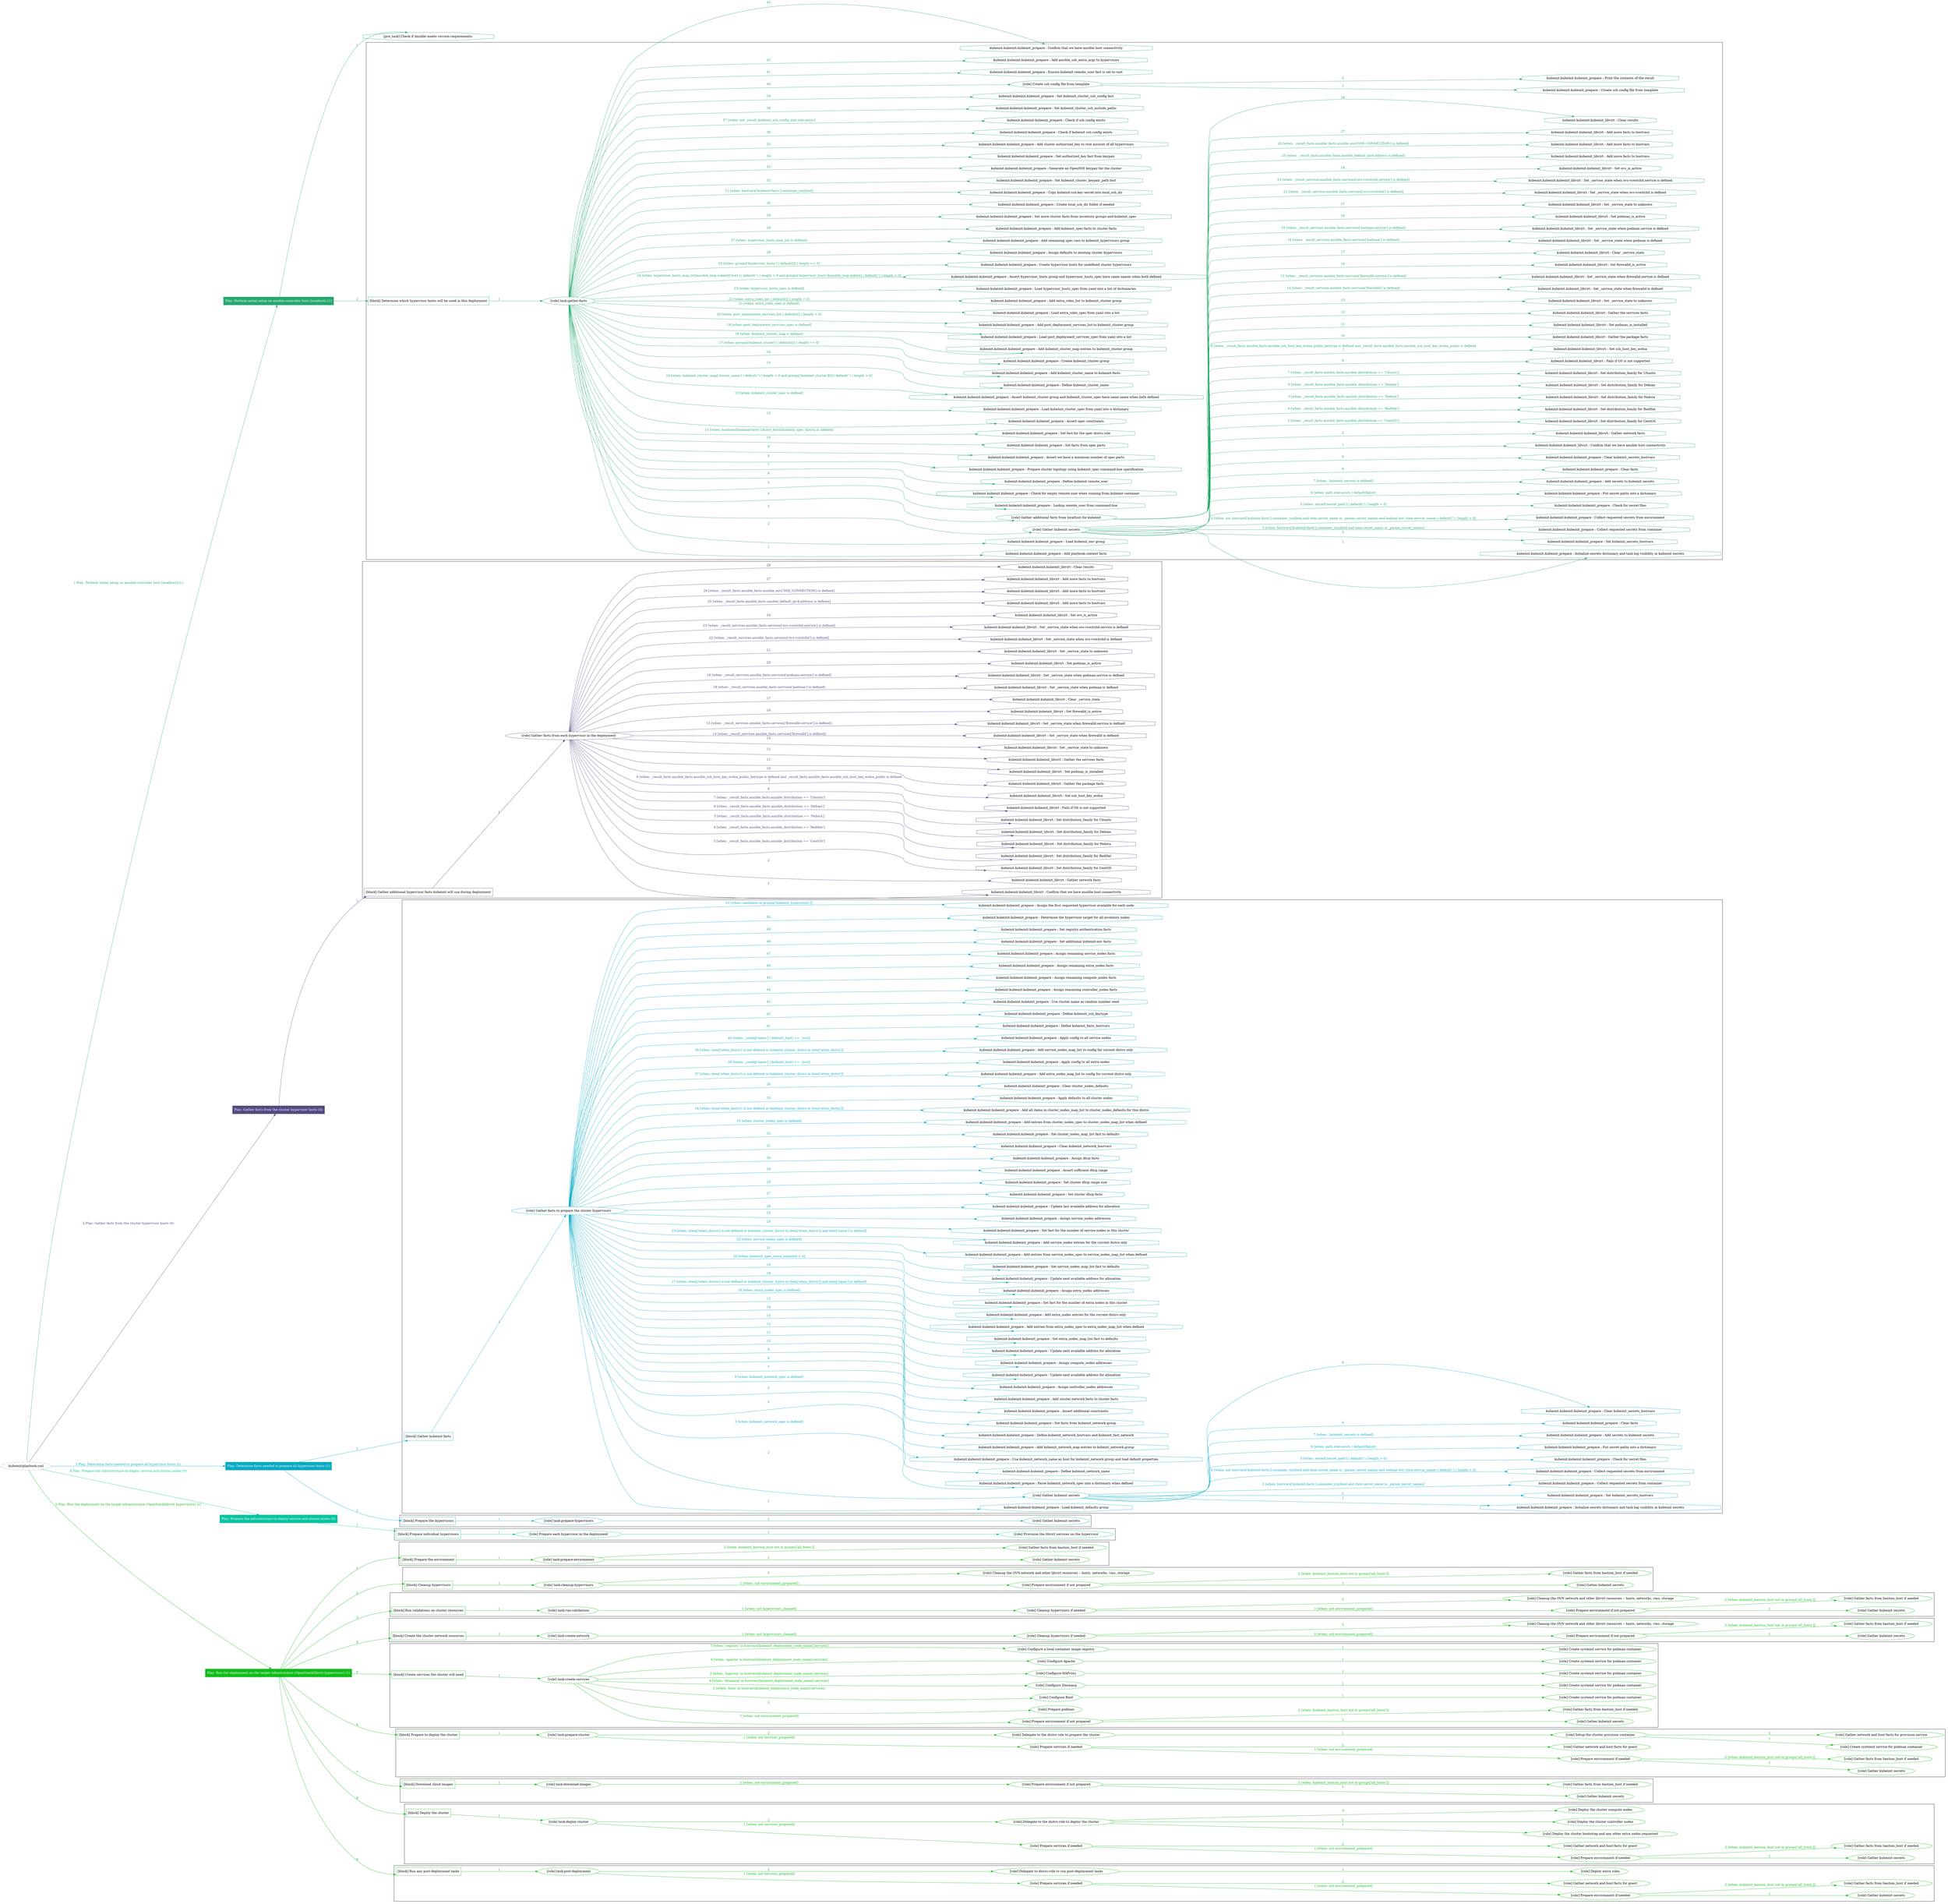 digraph {
	graph [concentrate=true ordering=in rankdir=LR ratio=fill]
	edge [esep=5 sep=10]
	"kubeinit/playbook.yml" [URL="/home/runner/work/kubeinit/kubeinit/kubeinit/playbook.yml" id=playbook_990563b5 style=dotted]
	"kubeinit/playbook.yml" -> play_39ad7c97 [label="1 Play: Perform initial setup on ansible-controller host (localhost) (1)" color="#24a86c" fontcolor="#24a86c" id=edge_play_39ad7c97 labeltooltip="1 Play: Perform initial setup on ansible-controller host (localhost) (1)" tooltip="1 Play: Perform initial setup on ansible-controller host (localhost) (1)"]
	subgraph "Play: Perform initial setup on ansible-controller host (localhost) (1)" {
		play_39ad7c97 [label="Play: Perform initial setup on ansible-controller host (localhost) (1)" URL="/home/runner/work/kubeinit/kubeinit/kubeinit/playbook.yml" color="#24a86c" fontcolor="#ffffff" id=play_39ad7c97 shape=box style=filled tooltip=localhost]
		pre_task_0b5c4fee [label="[pre_task] Check if Ansible meets version requirements." URL="/home/runner/work/kubeinit/kubeinit/kubeinit/playbook.yml" color="#24a86c" id=pre_task_0b5c4fee shape=octagon tooltip="Check if Ansible meets version requirements."]
		play_39ad7c97 -> pre_task_0b5c4fee [label="1 " color="#24a86c" fontcolor="#24a86c" id=edge_pre_task_0b5c4fee labeltooltip="1 " tooltip="1 "]
		play_39ad7c97 -> block_a4c40b95 [label=2 color="#24a86c" fontcolor="#24a86c" id=edge_block_a4c40b95 labeltooltip=2 tooltip=2]
		subgraph cluster_block_a4c40b95 {
			block_a4c40b95 [label="[block] Determine which hypervisor hosts will be used in this deployment" URL="/home/runner/work/kubeinit/kubeinit/kubeinit/playbook.yml" color="#24a86c" id=block_a4c40b95 labeltooltip="Determine which hypervisor hosts will be used in this deployment" shape=box tooltip="Determine which hypervisor hosts will be used in this deployment"]
			block_a4c40b95 -> role_fd420230 [label="1 " color="#24a86c" fontcolor="#24a86c" id=edge_role_fd420230 labeltooltip="1 " tooltip="1 "]
			subgraph "task-gather-facts" {
				role_fd420230 [label="[role] task-gather-facts" URL="/home/runner/work/kubeinit/kubeinit/kubeinit/playbook.yml" color="#24a86c" id=role_fd420230 tooltip="task-gather-facts"]
				task_d988de21 [label="kubeinit.kubeinit.kubeinit_prepare : Add playbook context facts" URL="/home/runner/.ansible/collections/ansible_collections/kubeinit/kubeinit/roles/kubeinit_prepare/tasks/build_hypervisors_group.yml" color="#24a86c" id=task_d988de21 shape=octagon tooltip="kubeinit.kubeinit.kubeinit_prepare : Add playbook context facts"]
				role_fd420230 -> task_d988de21 [label="1 " color="#24a86c" fontcolor="#24a86c" id=edge_task_d988de21 labeltooltip="1 " tooltip="1 "]
				task_c26e24f4 [label="kubeinit.kubeinit.kubeinit_prepare : Load kubeinit_env group" URL="/home/runner/.ansible/collections/ansible_collections/kubeinit/kubeinit/roles/kubeinit_prepare/tasks/build_hypervisors_group.yml" color="#24a86c" id=task_c26e24f4 shape=octagon tooltip="kubeinit.kubeinit.kubeinit_prepare : Load kubeinit_env group"]
				role_fd420230 -> task_c26e24f4 [label="2 " color="#24a86c" fontcolor="#24a86c" id=edge_task_c26e24f4 labeltooltip="2 " tooltip="2 "]
				role_fd420230 -> role_33fd6d03 [label="3 " color="#24a86c" fontcolor="#24a86c" id=edge_role_33fd6d03 labeltooltip="3 " tooltip="3 "]
				subgraph "Gather kubeinit secrets" {
					role_33fd6d03 [label="[role] Gather kubeinit secrets" URL="/home/runner/.ansible/collections/ansible_collections/kubeinit/kubeinit/roles/kubeinit_prepare/tasks/build_hypervisors_group.yml" color="#24a86c" id=role_33fd6d03 tooltip="Gather kubeinit secrets"]
					task_5ed12829 [label="kubeinit.kubeinit.kubeinit_prepare : Initialize secrets dictionary and task log visibility in kubeinit secrets" URL="/home/runner/.ansible/collections/ansible_collections/kubeinit/kubeinit/roles/kubeinit_prepare/tasks/gather_kubeinit_secrets.yml" color="#24a86c" id=task_5ed12829 shape=octagon tooltip="kubeinit.kubeinit.kubeinit_prepare : Initialize secrets dictionary and task log visibility in kubeinit secrets"]
					role_33fd6d03 -> task_5ed12829 [label="1 " color="#24a86c" fontcolor="#24a86c" id=edge_task_5ed12829 labeltooltip="1 " tooltip="1 "]
					task_4583cfcd [label="kubeinit.kubeinit.kubeinit_prepare : Set kubeinit_secrets_hostvars" URL="/home/runner/.ansible/collections/ansible_collections/kubeinit/kubeinit/roles/kubeinit_prepare/tasks/gather_kubeinit_secrets.yml" color="#24a86c" id=task_4583cfcd shape=octagon tooltip="kubeinit.kubeinit.kubeinit_prepare : Set kubeinit_secrets_hostvars"]
					role_33fd6d03 -> task_4583cfcd [label="2 " color="#24a86c" fontcolor="#24a86c" id=edge_task_4583cfcd labeltooltip="2 " tooltip="2 "]
					task_9cc20d44 [label="kubeinit.kubeinit.kubeinit_prepare : Collect requested secrets from container" URL="/home/runner/.ansible/collections/ansible_collections/kubeinit/kubeinit/roles/kubeinit_prepare/tasks/gather_kubeinit_secrets.yml" color="#24a86c" id=task_9cc20d44 shape=octagon tooltip="kubeinit.kubeinit.kubeinit_prepare : Collect requested secrets from container"]
					role_33fd6d03 -> task_9cc20d44 [label="3 [when: hostvars['kubeinit-facts'].container_run|bool and item.secret_name in _param_secret_names]" color="#24a86c" fontcolor="#24a86c" id=edge_task_9cc20d44 labeltooltip="3 [when: hostvars['kubeinit-facts'].container_run|bool and item.secret_name in _param_secret_names]" tooltip="3 [when: hostvars['kubeinit-facts'].container_run|bool and item.secret_name in _param_secret_names]"]
					task_e629c82f [label="kubeinit.kubeinit.kubeinit_prepare : Collect requested secrets from environment" URL="/home/runner/.ansible/collections/ansible_collections/kubeinit/kubeinit/roles/kubeinit_prepare/tasks/gather_kubeinit_secrets.yml" color="#24a86c" id=task_e629c82f shape=octagon tooltip="kubeinit.kubeinit.kubeinit_prepare : Collect requested secrets from environment"]
					role_33fd6d03 -> task_e629c82f [label="4 [when: not hostvars['kubeinit-facts'].container_run|bool and item.secret_name in _param_secret_names and lookup('env',item.envvar_name) | default('') | length > 0]" color="#24a86c" fontcolor="#24a86c" id=edge_task_e629c82f labeltooltip="4 [when: not hostvars['kubeinit-facts'].container_run|bool and item.secret_name in _param_secret_names and lookup('env',item.envvar_name) | default('') | length > 0]" tooltip="4 [when: not hostvars['kubeinit-facts'].container_run|bool and item.secret_name in _param_secret_names and lookup('env',item.envvar_name) | default('') | length > 0]"]
					task_b724bf8e [label="kubeinit.kubeinit.kubeinit_prepare : Check for secret files" URL="/home/runner/.ansible/collections/ansible_collections/kubeinit/kubeinit/roles/kubeinit_prepare/tasks/gather_kubeinit_secrets.yml" color="#24a86c" id=task_b724bf8e shape=octagon tooltip="kubeinit.kubeinit.kubeinit_prepare : Check for secret files"]
					role_33fd6d03 -> task_b724bf8e [label="5 [when: secret['secret_path'] | default('') | length > 0]" color="#24a86c" fontcolor="#24a86c" id=edge_task_b724bf8e labeltooltip="5 [when: secret['secret_path'] | default('') | length > 0]" tooltip="5 [when: secret['secret_path'] | default('') | length > 0]"]
					task_ed513931 [label="kubeinit.kubeinit.kubeinit_prepare : Put secret paths into a dictionary" URL="/home/runner/.ansible/collections/ansible_collections/kubeinit/kubeinit/roles/kubeinit_prepare/tasks/gather_kubeinit_secrets.yml" color="#24a86c" id=task_ed513931 shape=octagon tooltip="kubeinit.kubeinit.kubeinit_prepare : Put secret paths into a dictionary"]
					role_33fd6d03 -> task_ed513931 [label="6 [when: path.stat.exists | default(false)]" color="#24a86c" fontcolor="#24a86c" id=edge_task_ed513931 labeltooltip="6 [when: path.stat.exists | default(false)]" tooltip="6 [when: path.stat.exists | default(false)]"]
					task_52fb8d88 [label="kubeinit.kubeinit.kubeinit_prepare : Add secrets to kubeinit secrets" URL="/home/runner/.ansible/collections/ansible_collections/kubeinit/kubeinit/roles/kubeinit_prepare/tasks/gather_kubeinit_secrets.yml" color="#24a86c" id=task_52fb8d88 shape=octagon tooltip="kubeinit.kubeinit.kubeinit_prepare : Add secrets to kubeinit secrets"]
					role_33fd6d03 -> task_52fb8d88 [label="7 [when: _kubeinit_secrets is defined]" color="#24a86c" fontcolor="#24a86c" id=edge_task_52fb8d88 labeltooltip="7 [when: _kubeinit_secrets is defined]" tooltip="7 [when: _kubeinit_secrets is defined]"]
					task_cdec189a [label="kubeinit.kubeinit.kubeinit_prepare : Clear facts" URL="/home/runner/.ansible/collections/ansible_collections/kubeinit/kubeinit/roles/kubeinit_prepare/tasks/gather_kubeinit_secrets.yml" color="#24a86c" id=task_cdec189a shape=octagon tooltip="kubeinit.kubeinit.kubeinit_prepare : Clear facts"]
					role_33fd6d03 -> task_cdec189a [label="8 " color="#24a86c" fontcolor="#24a86c" id=edge_task_cdec189a labeltooltip="8 " tooltip="8 "]
					task_c718239f [label="kubeinit.kubeinit.kubeinit_prepare : Clear kubeinit_secrets_hostvars" URL="/home/runner/.ansible/collections/ansible_collections/kubeinit/kubeinit/roles/kubeinit_prepare/tasks/gather_kubeinit_secrets.yml" color="#24a86c" id=task_c718239f shape=octagon tooltip="kubeinit.kubeinit.kubeinit_prepare : Clear kubeinit_secrets_hostvars"]
					role_33fd6d03 -> task_c718239f [label="9 " color="#24a86c" fontcolor="#24a86c" id=edge_task_c718239f labeltooltip="9 " tooltip="9 "]
				}
				role_fd420230 -> role_aa87e27e [label="4 " color="#24a86c" fontcolor="#24a86c" id=edge_role_aa87e27e labeltooltip="4 " tooltip="4 "]
				subgraph "Gather additional facts from localhost for kubeinit" {
					role_aa87e27e [label="[role] Gather additional facts from localhost for kubeinit" URL="/home/runner/.ansible/collections/ansible_collections/kubeinit/kubeinit/roles/kubeinit_prepare/tasks/build_hypervisors_group.yml" color="#24a86c" id=role_aa87e27e tooltip="Gather additional facts from localhost for kubeinit"]
					task_f775b87f [label="kubeinit.kubeinit.kubeinit_libvirt : Confirm that we have ansible host connectivity" URL="/home/runner/.ansible/collections/ansible_collections/kubeinit/kubeinit/roles/kubeinit_libvirt/tasks/gather_host_facts.yml" color="#24a86c" id=task_f775b87f shape=octagon tooltip="kubeinit.kubeinit.kubeinit_libvirt : Confirm that we have ansible host connectivity"]
					role_aa87e27e -> task_f775b87f [label="1 " color="#24a86c" fontcolor="#24a86c" id=edge_task_f775b87f labeltooltip="1 " tooltip="1 "]
					task_ba84ba70 [label="kubeinit.kubeinit.kubeinit_libvirt : Gather network facts" URL="/home/runner/.ansible/collections/ansible_collections/kubeinit/kubeinit/roles/kubeinit_libvirt/tasks/gather_host_facts.yml" color="#24a86c" id=task_ba84ba70 shape=octagon tooltip="kubeinit.kubeinit.kubeinit_libvirt : Gather network facts"]
					role_aa87e27e -> task_ba84ba70 [label="2 " color="#24a86c" fontcolor="#24a86c" id=edge_task_ba84ba70 labeltooltip="2 " tooltip="2 "]
					task_ce8c4900 [label="kubeinit.kubeinit.kubeinit_libvirt : Set distribution_family for CentOS" URL="/home/runner/.ansible/collections/ansible_collections/kubeinit/kubeinit/roles/kubeinit_libvirt/tasks/gather_host_facts.yml" color="#24a86c" id=task_ce8c4900 shape=octagon tooltip="kubeinit.kubeinit.kubeinit_libvirt : Set distribution_family for CentOS"]
					role_aa87e27e -> task_ce8c4900 [label="3 [when: _result_facts.ansible_facts.ansible_distribution == 'CentOS']" color="#24a86c" fontcolor="#24a86c" id=edge_task_ce8c4900 labeltooltip="3 [when: _result_facts.ansible_facts.ansible_distribution == 'CentOS']" tooltip="3 [when: _result_facts.ansible_facts.ansible_distribution == 'CentOS']"]
					task_558004a1 [label="kubeinit.kubeinit.kubeinit_libvirt : Set distribution_family for RedHat" URL="/home/runner/.ansible/collections/ansible_collections/kubeinit/kubeinit/roles/kubeinit_libvirt/tasks/gather_host_facts.yml" color="#24a86c" id=task_558004a1 shape=octagon tooltip="kubeinit.kubeinit.kubeinit_libvirt : Set distribution_family for RedHat"]
					role_aa87e27e -> task_558004a1 [label="4 [when: _result_facts.ansible_facts.ansible_distribution == 'RedHat']" color="#24a86c" fontcolor="#24a86c" id=edge_task_558004a1 labeltooltip="4 [when: _result_facts.ansible_facts.ansible_distribution == 'RedHat']" tooltip="4 [when: _result_facts.ansible_facts.ansible_distribution == 'RedHat']"]
					task_50ecf65c [label="kubeinit.kubeinit.kubeinit_libvirt : Set distribution_family for Fedora" URL="/home/runner/.ansible/collections/ansible_collections/kubeinit/kubeinit/roles/kubeinit_libvirt/tasks/gather_host_facts.yml" color="#24a86c" id=task_50ecf65c shape=octagon tooltip="kubeinit.kubeinit.kubeinit_libvirt : Set distribution_family for Fedora"]
					role_aa87e27e -> task_50ecf65c [label="5 [when: _result_facts.ansible_facts.ansible_distribution == 'Fedora']" color="#24a86c" fontcolor="#24a86c" id=edge_task_50ecf65c labeltooltip="5 [when: _result_facts.ansible_facts.ansible_distribution == 'Fedora']" tooltip="5 [when: _result_facts.ansible_facts.ansible_distribution == 'Fedora']"]
					task_ba88d017 [label="kubeinit.kubeinit.kubeinit_libvirt : Set distribution_family for Debian" URL="/home/runner/.ansible/collections/ansible_collections/kubeinit/kubeinit/roles/kubeinit_libvirt/tasks/gather_host_facts.yml" color="#24a86c" id=task_ba88d017 shape=octagon tooltip="kubeinit.kubeinit.kubeinit_libvirt : Set distribution_family for Debian"]
					role_aa87e27e -> task_ba88d017 [label="6 [when: _result_facts.ansible_facts.ansible_distribution == 'Debian']" color="#24a86c" fontcolor="#24a86c" id=edge_task_ba88d017 labeltooltip="6 [when: _result_facts.ansible_facts.ansible_distribution == 'Debian']" tooltip="6 [when: _result_facts.ansible_facts.ansible_distribution == 'Debian']"]
					task_3df780d9 [label="kubeinit.kubeinit.kubeinit_libvirt : Set distribution_family for Ubuntu" URL="/home/runner/.ansible/collections/ansible_collections/kubeinit/kubeinit/roles/kubeinit_libvirt/tasks/gather_host_facts.yml" color="#24a86c" id=task_3df780d9 shape=octagon tooltip="kubeinit.kubeinit.kubeinit_libvirt : Set distribution_family for Ubuntu"]
					role_aa87e27e -> task_3df780d9 [label="7 [when: _result_facts.ansible_facts.ansible_distribution == 'Ubuntu']" color="#24a86c" fontcolor="#24a86c" id=edge_task_3df780d9 labeltooltip="7 [when: _result_facts.ansible_facts.ansible_distribution == 'Ubuntu']" tooltip="7 [when: _result_facts.ansible_facts.ansible_distribution == 'Ubuntu']"]
					task_29f34a29 [label="kubeinit.kubeinit.kubeinit_libvirt : Fails if OS is not supported" URL="/home/runner/.ansible/collections/ansible_collections/kubeinit/kubeinit/roles/kubeinit_libvirt/tasks/gather_host_facts.yml" color="#24a86c" id=task_29f34a29 shape=octagon tooltip="kubeinit.kubeinit.kubeinit_libvirt : Fails if OS is not supported"]
					role_aa87e27e -> task_29f34a29 [label="8 " color="#24a86c" fontcolor="#24a86c" id=edge_task_29f34a29 labeltooltip="8 " tooltip="8 "]
					task_22cdaacc [label="kubeinit.kubeinit.kubeinit_libvirt : Set ssh_host_key_ecdsa" URL="/home/runner/.ansible/collections/ansible_collections/kubeinit/kubeinit/roles/kubeinit_libvirt/tasks/gather_host_facts.yml" color="#24a86c" id=task_22cdaacc shape=octagon tooltip="kubeinit.kubeinit.kubeinit_libvirt : Set ssh_host_key_ecdsa"]
					role_aa87e27e -> task_22cdaacc [label="9 [when: _result_facts.ansible_facts.ansible_ssh_host_key_ecdsa_public_keytype is defined and _result_facts.ansible_facts.ansible_ssh_host_key_ecdsa_public is defined
]" color="#24a86c" fontcolor="#24a86c" id=edge_task_22cdaacc labeltooltip="9 [when: _result_facts.ansible_facts.ansible_ssh_host_key_ecdsa_public_keytype is defined and _result_facts.ansible_facts.ansible_ssh_host_key_ecdsa_public is defined
]" tooltip="9 [when: _result_facts.ansible_facts.ansible_ssh_host_key_ecdsa_public_keytype is defined and _result_facts.ansible_facts.ansible_ssh_host_key_ecdsa_public is defined
]"]
					task_35ad4806 [label="kubeinit.kubeinit.kubeinit_libvirt : Gather the package facts" URL="/home/runner/.ansible/collections/ansible_collections/kubeinit/kubeinit/roles/kubeinit_libvirt/tasks/gather_host_facts.yml" color="#24a86c" id=task_35ad4806 shape=octagon tooltip="kubeinit.kubeinit.kubeinit_libvirt : Gather the package facts"]
					role_aa87e27e -> task_35ad4806 [label="10 " color="#24a86c" fontcolor="#24a86c" id=edge_task_35ad4806 labeltooltip="10 " tooltip="10 "]
					task_75280dc8 [label="kubeinit.kubeinit.kubeinit_libvirt : Set podman_is_installed" URL="/home/runner/.ansible/collections/ansible_collections/kubeinit/kubeinit/roles/kubeinit_libvirt/tasks/gather_host_facts.yml" color="#24a86c" id=task_75280dc8 shape=octagon tooltip="kubeinit.kubeinit.kubeinit_libvirt : Set podman_is_installed"]
					role_aa87e27e -> task_75280dc8 [label="11 " color="#24a86c" fontcolor="#24a86c" id=edge_task_75280dc8 labeltooltip="11 " tooltip="11 "]
					task_d572edb1 [label="kubeinit.kubeinit.kubeinit_libvirt : Gather the services facts" URL="/home/runner/.ansible/collections/ansible_collections/kubeinit/kubeinit/roles/kubeinit_libvirt/tasks/gather_host_facts.yml" color="#24a86c" id=task_d572edb1 shape=octagon tooltip="kubeinit.kubeinit.kubeinit_libvirt : Gather the services facts"]
					role_aa87e27e -> task_d572edb1 [label="12 " color="#24a86c" fontcolor="#24a86c" id=edge_task_d572edb1 labeltooltip="12 " tooltip="12 "]
					task_a7e36d87 [label="kubeinit.kubeinit.kubeinit_libvirt : Set _service_state to unknown" URL="/home/runner/.ansible/collections/ansible_collections/kubeinit/kubeinit/roles/kubeinit_libvirt/tasks/gather_host_facts.yml" color="#24a86c" id=task_a7e36d87 shape=octagon tooltip="kubeinit.kubeinit.kubeinit_libvirt : Set _service_state to unknown"]
					role_aa87e27e -> task_a7e36d87 [label="13 " color="#24a86c" fontcolor="#24a86c" id=edge_task_a7e36d87 labeltooltip="13 " tooltip="13 "]
					task_efbe36f0 [label="kubeinit.kubeinit.kubeinit_libvirt : Set _service_state when firewalld is defined" URL="/home/runner/.ansible/collections/ansible_collections/kubeinit/kubeinit/roles/kubeinit_libvirt/tasks/gather_host_facts.yml" color="#24a86c" id=task_efbe36f0 shape=octagon tooltip="kubeinit.kubeinit.kubeinit_libvirt : Set _service_state when firewalld is defined"]
					role_aa87e27e -> task_efbe36f0 [label="14 [when: _result_services.ansible_facts.services['firewalld'] is defined]" color="#24a86c" fontcolor="#24a86c" id=edge_task_efbe36f0 labeltooltip="14 [when: _result_services.ansible_facts.services['firewalld'] is defined]" tooltip="14 [when: _result_services.ansible_facts.services['firewalld'] is defined]"]
					task_83ada28e [label="kubeinit.kubeinit.kubeinit_libvirt : Set _service_state when firewalld.service is defined" URL="/home/runner/.ansible/collections/ansible_collections/kubeinit/kubeinit/roles/kubeinit_libvirt/tasks/gather_host_facts.yml" color="#24a86c" id=task_83ada28e shape=octagon tooltip="kubeinit.kubeinit.kubeinit_libvirt : Set _service_state when firewalld.service is defined"]
					role_aa87e27e -> task_83ada28e [label="15 [when: _result_services.ansible_facts.services['firewalld.service'] is defined]" color="#24a86c" fontcolor="#24a86c" id=edge_task_83ada28e labeltooltip="15 [when: _result_services.ansible_facts.services['firewalld.service'] is defined]" tooltip="15 [when: _result_services.ansible_facts.services['firewalld.service'] is defined]"]
					task_7d600379 [label="kubeinit.kubeinit.kubeinit_libvirt : Set firewalld_is_active" URL="/home/runner/.ansible/collections/ansible_collections/kubeinit/kubeinit/roles/kubeinit_libvirt/tasks/gather_host_facts.yml" color="#24a86c" id=task_7d600379 shape=octagon tooltip="kubeinit.kubeinit.kubeinit_libvirt : Set firewalld_is_active"]
					role_aa87e27e -> task_7d600379 [label="16 " color="#24a86c" fontcolor="#24a86c" id=edge_task_7d600379 labeltooltip="16 " tooltip="16 "]
					task_a9280141 [label="kubeinit.kubeinit.kubeinit_libvirt : Clear _service_state" URL="/home/runner/.ansible/collections/ansible_collections/kubeinit/kubeinit/roles/kubeinit_libvirt/tasks/gather_host_facts.yml" color="#24a86c" id=task_a9280141 shape=octagon tooltip="kubeinit.kubeinit.kubeinit_libvirt : Clear _service_state"]
					role_aa87e27e -> task_a9280141 [label="17 " color="#24a86c" fontcolor="#24a86c" id=edge_task_a9280141 labeltooltip="17 " tooltip="17 "]
					task_1c661792 [label="kubeinit.kubeinit.kubeinit_libvirt : Set _service_state when podman is defined" URL="/home/runner/.ansible/collections/ansible_collections/kubeinit/kubeinit/roles/kubeinit_libvirt/tasks/gather_host_facts.yml" color="#24a86c" id=task_1c661792 shape=octagon tooltip="kubeinit.kubeinit.kubeinit_libvirt : Set _service_state when podman is defined"]
					role_aa87e27e -> task_1c661792 [label="18 [when: _result_services.ansible_facts.services['podman'] is defined]" color="#24a86c" fontcolor="#24a86c" id=edge_task_1c661792 labeltooltip="18 [when: _result_services.ansible_facts.services['podman'] is defined]" tooltip="18 [when: _result_services.ansible_facts.services['podman'] is defined]"]
					task_6c7a0b39 [label="kubeinit.kubeinit.kubeinit_libvirt : Set _service_state when podman.service is defined" URL="/home/runner/.ansible/collections/ansible_collections/kubeinit/kubeinit/roles/kubeinit_libvirt/tasks/gather_host_facts.yml" color="#24a86c" id=task_6c7a0b39 shape=octagon tooltip="kubeinit.kubeinit.kubeinit_libvirt : Set _service_state when podman.service is defined"]
					role_aa87e27e -> task_6c7a0b39 [label="19 [when: _result_services.ansible_facts.services['podman.service'] is defined]" color="#24a86c" fontcolor="#24a86c" id=edge_task_6c7a0b39 labeltooltip="19 [when: _result_services.ansible_facts.services['podman.service'] is defined]" tooltip="19 [when: _result_services.ansible_facts.services['podman.service'] is defined]"]
					task_5e5ca3c3 [label="kubeinit.kubeinit.kubeinit_libvirt : Set podman_is_active" URL="/home/runner/.ansible/collections/ansible_collections/kubeinit/kubeinit/roles/kubeinit_libvirt/tasks/gather_host_facts.yml" color="#24a86c" id=task_5e5ca3c3 shape=octagon tooltip="kubeinit.kubeinit.kubeinit_libvirt : Set podman_is_active"]
					role_aa87e27e -> task_5e5ca3c3 [label="20 " color="#24a86c" fontcolor="#24a86c" id=edge_task_5e5ca3c3 labeltooltip="20 " tooltip="20 "]
					task_90a55f3a [label="kubeinit.kubeinit.kubeinit_libvirt : Set _service_state to unknown" URL="/home/runner/.ansible/collections/ansible_collections/kubeinit/kubeinit/roles/kubeinit_libvirt/tasks/gather_host_facts.yml" color="#24a86c" id=task_90a55f3a shape=octagon tooltip="kubeinit.kubeinit.kubeinit_libvirt : Set _service_state to unknown"]
					role_aa87e27e -> task_90a55f3a [label="21 " color="#24a86c" fontcolor="#24a86c" id=edge_task_90a55f3a labeltooltip="21 " tooltip="21 "]
					task_7737da3f [label="kubeinit.kubeinit.kubeinit_libvirt : Set _service_state when ovs-vswitchd is defined" URL="/home/runner/.ansible/collections/ansible_collections/kubeinit/kubeinit/roles/kubeinit_libvirt/tasks/gather_host_facts.yml" color="#24a86c" id=task_7737da3f shape=octagon tooltip="kubeinit.kubeinit.kubeinit_libvirt : Set _service_state when ovs-vswitchd is defined"]
					role_aa87e27e -> task_7737da3f [label="22 [when: _result_services.ansible_facts.services['ovs-vswitchd'] is defined]" color="#24a86c" fontcolor="#24a86c" id=edge_task_7737da3f labeltooltip="22 [when: _result_services.ansible_facts.services['ovs-vswitchd'] is defined]" tooltip="22 [when: _result_services.ansible_facts.services['ovs-vswitchd'] is defined]"]
					task_1db215e7 [label="kubeinit.kubeinit.kubeinit_libvirt : Set _service_state when ovs-vswitchd.service is defined" URL="/home/runner/.ansible/collections/ansible_collections/kubeinit/kubeinit/roles/kubeinit_libvirt/tasks/gather_host_facts.yml" color="#24a86c" id=task_1db215e7 shape=octagon tooltip="kubeinit.kubeinit.kubeinit_libvirt : Set _service_state when ovs-vswitchd.service is defined"]
					role_aa87e27e -> task_1db215e7 [label="23 [when: _result_services.ansible_facts.services['ovs-vswitchd.service'] is defined]" color="#24a86c" fontcolor="#24a86c" id=edge_task_1db215e7 labeltooltip="23 [when: _result_services.ansible_facts.services['ovs-vswitchd.service'] is defined]" tooltip="23 [when: _result_services.ansible_facts.services['ovs-vswitchd.service'] is defined]"]
					task_4188a753 [label="kubeinit.kubeinit.kubeinit_libvirt : Set ovs_is_active" URL="/home/runner/.ansible/collections/ansible_collections/kubeinit/kubeinit/roles/kubeinit_libvirt/tasks/gather_host_facts.yml" color="#24a86c" id=task_4188a753 shape=octagon tooltip="kubeinit.kubeinit.kubeinit_libvirt : Set ovs_is_active"]
					role_aa87e27e -> task_4188a753 [label="24 " color="#24a86c" fontcolor="#24a86c" id=edge_task_4188a753 labeltooltip="24 " tooltip="24 "]
					task_e9f019de [label="kubeinit.kubeinit.kubeinit_libvirt : Add more facts to hostvars" URL="/home/runner/.ansible/collections/ansible_collections/kubeinit/kubeinit/roles/kubeinit_libvirt/tasks/gather_host_facts.yml" color="#24a86c" id=task_e9f019de shape=octagon tooltip="kubeinit.kubeinit.kubeinit_libvirt : Add more facts to hostvars"]
					role_aa87e27e -> task_e9f019de [label="25 [when: _result_facts.ansible_facts.ansible_default_ipv4.address is defined]" color="#24a86c" fontcolor="#24a86c" id=edge_task_e9f019de labeltooltip="25 [when: _result_facts.ansible_facts.ansible_default_ipv4.address is defined]" tooltip="25 [when: _result_facts.ansible_facts.ansible_default_ipv4.address is defined]"]
					task_0dba42d9 [label="kubeinit.kubeinit.kubeinit_libvirt : Add more facts to hostvars" URL="/home/runner/.ansible/collections/ansible_collections/kubeinit/kubeinit/roles/kubeinit_libvirt/tasks/gather_host_facts.yml" color="#24a86c" id=task_0dba42d9 shape=octagon tooltip="kubeinit.kubeinit.kubeinit_libvirt : Add more facts to hostvars"]
					role_aa87e27e -> task_0dba42d9 [label="26 [when: _result_facts.ansible_facts.ansible_env['SSH_CONNECTION'] is defined]" color="#24a86c" fontcolor="#24a86c" id=edge_task_0dba42d9 labeltooltip="26 [when: _result_facts.ansible_facts.ansible_env['SSH_CONNECTION'] is defined]" tooltip="26 [when: _result_facts.ansible_facts.ansible_env['SSH_CONNECTION'] is defined]"]
					task_d98f06f0 [label="kubeinit.kubeinit.kubeinit_libvirt : Add more facts to hostvars" URL="/home/runner/.ansible/collections/ansible_collections/kubeinit/kubeinit/roles/kubeinit_libvirt/tasks/gather_host_facts.yml" color="#24a86c" id=task_d98f06f0 shape=octagon tooltip="kubeinit.kubeinit.kubeinit_libvirt : Add more facts to hostvars"]
					role_aa87e27e -> task_d98f06f0 [label="27 " color="#24a86c" fontcolor="#24a86c" id=edge_task_d98f06f0 labeltooltip="27 " tooltip="27 "]
					task_5138126e [label="kubeinit.kubeinit.kubeinit_libvirt : Clear results" URL="/home/runner/.ansible/collections/ansible_collections/kubeinit/kubeinit/roles/kubeinit_libvirt/tasks/gather_host_facts.yml" color="#24a86c" id=task_5138126e shape=octagon tooltip="kubeinit.kubeinit.kubeinit_libvirt : Clear results"]
					role_aa87e27e -> task_5138126e [label="28 " color="#24a86c" fontcolor="#24a86c" id=edge_task_5138126e labeltooltip="28 " tooltip="28 "]
				}
				task_4e32e6a3 [label="kubeinit.kubeinit.kubeinit_prepare : Lookup remote_user from command-line" URL="/home/runner/.ansible/collections/ansible_collections/kubeinit/kubeinit/roles/kubeinit_prepare/tasks/build_hypervisors_group.yml" color="#24a86c" id=task_4e32e6a3 shape=octagon tooltip="kubeinit.kubeinit.kubeinit_prepare : Lookup remote_user from command-line"]
				role_fd420230 -> task_4e32e6a3 [label="5 " color="#24a86c" fontcolor="#24a86c" id=edge_task_4e32e6a3 labeltooltip="5 " tooltip="5 "]
				task_431bf132 [label="kubeinit.kubeinit.kubeinit_prepare : Check for empty remote user when running from kubeinit container" URL="/home/runner/.ansible/collections/ansible_collections/kubeinit/kubeinit/roles/kubeinit_prepare/tasks/build_hypervisors_group.yml" color="#24a86c" id=task_431bf132 shape=octagon tooltip="kubeinit.kubeinit.kubeinit_prepare : Check for empty remote user when running from kubeinit container"]
				role_fd420230 -> task_431bf132 [label="6 " color="#24a86c" fontcolor="#24a86c" id=edge_task_431bf132 labeltooltip="6 " tooltip="6 "]
				task_0e02730d [label="kubeinit.kubeinit.kubeinit_prepare : Define kubeinit remote_user" URL="/home/runner/.ansible/collections/ansible_collections/kubeinit/kubeinit/roles/kubeinit_prepare/tasks/build_hypervisors_group.yml" color="#24a86c" id=task_0e02730d shape=octagon tooltip="kubeinit.kubeinit.kubeinit_prepare : Define kubeinit remote_user"]
				role_fd420230 -> task_0e02730d [label="7 " color="#24a86c" fontcolor="#24a86c" id=edge_task_0e02730d labeltooltip="7 " tooltip="7 "]
				task_3a3a616c [label="kubeinit.kubeinit.kubeinit_prepare : Prepare cluster topology using kubeinit_spec command-line specification" URL="/home/runner/.ansible/collections/ansible_collections/kubeinit/kubeinit/roles/kubeinit_prepare/tasks/build_hypervisors_group.yml" color="#24a86c" id=task_3a3a616c shape=octagon tooltip="kubeinit.kubeinit.kubeinit_prepare : Prepare cluster topology using kubeinit_spec command-line specification"]
				role_fd420230 -> task_3a3a616c [label="8 " color="#24a86c" fontcolor="#24a86c" id=edge_task_3a3a616c labeltooltip="8 " tooltip="8 "]
				task_bf55d438 [label="kubeinit.kubeinit.kubeinit_prepare : Assert we have a minimum number of spec parts" URL="/home/runner/.ansible/collections/ansible_collections/kubeinit/kubeinit/roles/kubeinit_prepare/tasks/build_hypervisors_group.yml" color="#24a86c" id=task_bf55d438 shape=octagon tooltip="kubeinit.kubeinit.kubeinit_prepare : Assert we have a minimum number of spec parts"]
				role_fd420230 -> task_bf55d438 [label="9 " color="#24a86c" fontcolor="#24a86c" id=edge_task_bf55d438 labeltooltip="9 " tooltip="9 "]
				task_03a66665 [label="kubeinit.kubeinit.kubeinit_prepare : Set facts from spec parts" URL="/home/runner/.ansible/collections/ansible_collections/kubeinit/kubeinit/roles/kubeinit_prepare/tasks/build_hypervisors_group.yml" color="#24a86c" id=task_03a66665 shape=octagon tooltip="kubeinit.kubeinit.kubeinit_prepare : Set facts from spec parts"]
				role_fd420230 -> task_03a66665 [label="10 " color="#24a86c" fontcolor="#24a86c" id=edge_task_03a66665 labeltooltip="10 " tooltip="10 "]
				task_f3719695 [label="kubeinit.kubeinit.kubeinit_prepare : Set fact for the spec distro role" URL="/home/runner/.ansible/collections/ansible_collections/kubeinit/kubeinit/roles/kubeinit_prepare/tasks/build_hypervisors_group.yml" color="#24a86c" id=task_f3719695 shape=octagon tooltip="kubeinit.kubeinit.kubeinit_prepare : Set fact for the spec distro role"]
				role_fd420230 -> task_f3719695 [label="11 [when: hostvars['kubeinit-facts'].distro_facts[kubeinit_spec_distro] is defined]" color="#24a86c" fontcolor="#24a86c" id=edge_task_f3719695 labeltooltip="11 [when: hostvars['kubeinit-facts'].distro_facts[kubeinit_spec_distro] is defined]" tooltip="11 [when: hostvars['kubeinit-facts'].distro_facts[kubeinit_spec_distro] is defined]"]
				task_0369e382 [label="kubeinit.kubeinit.kubeinit_prepare : Assert spec constraints" URL="/home/runner/.ansible/collections/ansible_collections/kubeinit/kubeinit/roles/kubeinit_prepare/tasks/build_hypervisors_group.yml" color="#24a86c" id=task_0369e382 shape=octagon tooltip="kubeinit.kubeinit.kubeinit_prepare : Assert spec constraints"]
				role_fd420230 -> task_0369e382 [label="12 " color="#24a86c" fontcolor="#24a86c" id=edge_task_0369e382 labeltooltip="12 " tooltip="12 "]
				task_592cae8c [label="kubeinit.kubeinit.kubeinit_prepare : Load kubeinit_cluster_spec from yaml into a dictionary" URL="/home/runner/.ansible/collections/ansible_collections/kubeinit/kubeinit/roles/kubeinit_prepare/tasks/build_hypervisors_group.yml" color="#24a86c" id=task_592cae8c shape=octagon tooltip="kubeinit.kubeinit.kubeinit_prepare : Load kubeinit_cluster_spec from yaml into a dictionary"]
				role_fd420230 -> task_592cae8c [label="13 [when: kubeinit_cluster_spec is defined]" color="#24a86c" fontcolor="#24a86c" id=edge_task_592cae8c labeltooltip="13 [when: kubeinit_cluster_spec is defined]" tooltip="13 [when: kubeinit_cluster_spec is defined]"]
				task_d0fbd99e [label="kubeinit.kubeinit.kubeinit_prepare : Assert kubeinit_cluster group and kubeinit_cluster_spec have same name when both defined" URL="/home/runner/.ansible/collections/ansible_collections/kubeinit/kubeinit/roles/kubeinit_prepare/tasks/build_hypervisors_group.yml" color="#24a86c" id=task_d0fbd99e shape=octagon tooltip="kubeinit.kubeinit.kubeinit_prepare : Assert kubeinit_cluster group and kubeinit_cluster_spec have same name when both defined"]
				role_fd420230 -> task_d0fbd99e [label="14 [when: kubeinit_cluster_map['cluster_name'] | default('') | length > 0 and groups['kubeinit_cluster'][0] | default('') | length > 0]" color="#24a86c" fontcolor="#24a86c" id=edge_task_d0fbd99e labeltooltip="14 [when: kubeinit_cluster_map['cluster_name'] | default('') | length > 0 and groups['kubeinit_cluster'][0] | default('') | length > 0]" tooltip="14 [when: kubeinit_cluster_map['cluster_name'] | default('') | length > 0 and groups['kubeinit_cluster'][0] | default('') | length > 0]"]
				task_8f5f4b59 [label="kubeinit.kubeinit.kubeinit_prepare : Define kubeinit_cluster_name" URL="/home/runner/.ansible/collections/ansible_collections/kubeinit/kubeinit/roles/kubeinit_prepare/tasks/build_hypervisors_group.yml" color="#24a86c" id=task_8f5f4b59 shape=octagon tooltip="kubeinit.kubeinit.kubeinit_prepare : Define kubeinit_cluster_name"]
				role_fd420230 -> task_8f5f4b59 [label="15 " color="#24a86c" fontcolor="#24a86c" id=edge_task_8f5f4b59 labeltooltip="15 " tooltip="15 "]
				task_117eccc7 [label="kubeinit.kubeinit.kubeinit_prepare : Add kubeinit_cluster_name to kubeinit-facts" URL="/home/runner/.ansible/collections/ansible_collections/kubeinit/kubeinit/roles/kubeinit_prepare/tasks/build_hypervisors_group.yml" color="#24a86c" id=task_117eccc7 shape=octagon tooltip="kubeinit.kubeinit.kubeinit_prepare : Add kubeinit_cluster_name to kubeinit-facts"]
				role_fd420230 -> task_117eccc7 [label="16 " color="#24a86c" fontcolor="#24a86c" id=edge_task_117eccc7 labeltooltip="16 " tooltip="16 "]
				task_bcd33409 [label="kubeinit.kubeinit.kubeinit_prepare : Create kubeinit_cluster group" URL="/home/runner/.ansible/collections/ansible_collections/kubeinit/kubeinit/roles/kubeinit_prepare/tasks/build_hypervisors_group.yml" color="#24a86c" id=task_bcd33409 shape=octagon tooltip="kubeinit.kubeinit.kubeinit_prepare : Create kubeinit_cluster group"]
				role_fd420230 -> task_bcd33409 [label="17 [when: groups['kubeinit_cluster'] | default([]) | length == 0]" color="#24a86c" fontcolor="#24a86c" id=edge_task_bcd33409 labeltooltip="17 [when: groups['kubeinit_cluster'] | default([]) | length == 0]" tooltip="17 [when: groups['kubeinit_cluster'] | default([]) | length == 0]"]
				task_6556304c [label="kubeinit.kubeinit.kubeinit_prepare : Add kubeinit_cluster_map entries to kubeinit_cluster group" URL="/home/runner/.ansible/collections/ansible_collections/kubeinit/kubeinit/roles/kubeinit_prepare/tasks/build_hypervisors_group.yml" color="#24a86c" id=task_6556304c shape=octagon tooltip="kubeinit.kubeinit.kubeinit_prepare : Add kubeinit_cluster_map entries to kubeinit_cluster group"]
				role_fd420230 -> task_6556304c [label="18 [when: kubeinit_cluster_map is defined]" color="#24a86c" fontcolor="#24a86c" id=edge_task_6556304c labeltooltip="18 [when: kubeinit_cluster_map is defined]" tooltip="18 [when: kubeinit_cluster_map is defined]"]
				task_c2a2863c [label="kubeinit.kubeinit.kubeinit_prepare : Load post_deployment_services_spec from yaml into a list" URL="/home/runner/.ansible/collections/ansible_collections/kubeinit/kubeinit/roles/kubeinit_prepare/tasks/build_hypervisors_group.yml" color="#24a86c" id=task_c2a2863c shape=octagon tooltip="kubeinit.kubeinit.kubeinit_prepare : Load post_deployment_services_spec from yaml into a list"]
				role_fd420230 -> task_c2a2863c [label="19 [when: post_deployment_services_spec is defined]" color="#24a86c" fontcolor="#24a86c" id=edge_task_c2a2863c labeltooltip="19 [when: post_deployment_services_spec is defined]" tooltip="19 [when: post_deployment_services_spec is defined]"]
				task_20ad0b0a [label="kubeinit.kubeinit.kubeinit_prepare : Add post_deployment_services_list to kubeinit_cluster group" URL="/home/runner/.ansible/collections/ansible_collections/kubeinit/kubeinit/roles/kubeinit_prepare/tasks/build_hypervisors_group.yml" color="#24a86c" id=task_20ad0b0a shape=octagon tooltip="kubeinit.kubeinit.kubeinit_prepare : Add post_deployment_services_list to kubeinit_cluster group"]
				role_fd420230 -> task_20ad0b0a [label="20 [when: post_deployment_services_list | default([]) | length > 0]" color="#24a86c" fontcolor="#24a86c" id=edge_task_20ad0b0a labeltooltip="20 [when: post_deployment_services_list | default([]) | length > 0]" tooltip="20 [when: post_deployment_services_list | default([]) | length > 0]"]
				task_f90b1e03 [label="kubeinit.kubeinit.kubeinit_prepare : Load extra_roles_spec from yaml into a list" URL="/home/runner/.ansible/collections/ansible_collections/kubeinit/kubeinit/roles/kubeinit_prepare/tasks/build_hypervisors_group.yml" color="#24a86c" id=task_f90b1e03 shape=octagon tooltip="kubeinit.kubeinit.kubeinit_prepare : Load extra_roles_spec from yaml into a list"]
				role_fd420230 -> task_f90b1e03 [label="21 [when: extra_roles_spec is defined]" color="#24a86c" fontcolor="#24a86c" id=edge_task_f90b1e03 labeltooltip="21 [when: extra_roles_spec is defined]" tooltip="21 [when: extra_roles_spec is defined]"]
				task_877f9b1a [label="kubeinit.kubeinit.kubeinit_prepare : Add extra_roles_list to kubeinit_cluster group" URL="/home/runner/.ansible/collections/ansible_collections/kubeinit/kubeinit/roles/kubeinit_prepare/tasks/build_hypervisors_group.yml" color="#24a86c" id=task_877f9b1a shape=octagon tooltip="kubeinit.kubeinit.kubeinit_prepare : Add extra_roles_list to kubeinit_cluster group"]
				role_fd420230 -> task_877f9b1a [label="22 [when: extra_roles_list | default([]) | length > 0]" color="#24a86c" fontcolor="#24a86c" id=edge_task_877f9b1a labeltooltip="22 [when: extra_roles_list | default([]) | length > 0]" tooltip="22 [when: extra_roles_list | default([]) | length > 0]"]
				task_5ca966ba [label="kubeinit.kubeinit.kubeinit_prepare : Load hypervisor_hosts_spec from yaml into a list of dictionaries" URL="/home/runner/.ansible/collections/ansible_collections/kubeinit/kubeinit/roles/kubeinit_prepare/tasks/build_hypervisors_group.yml" color="#24a86c" id=task_5ca966ba shape=octagon tooltip="kubeinit.kubeinit.kubeinit_prepare : Load hypervisor_hosts_spec from yaml into a list of dictionaries"]
				role_fd420230 -> task_5ca966ba [label="23 [when: hypervisor_hosts_spec is defined]" color="#24a86c" fontcolor="#24a86c" id=edge_task_5ca966ba labeltooltip="23 [when: hypervisor_hosts_spec is defined]" tooltip="23 [when: hypervisor_hosts_spec is defined]"]
				task_986ec3a7 [label="kubeinit.kubeinit.kubeinit_prepare : Assert hypervisor_hosts group and hypervisor_hosts_spec have same names when both defined" URL="/home/runner/.ansible/collections/ansible_collections/kubeinit/kubeinit/roles/kubeinit_prepare/tasks/build_hypervisors_group.yml" color="#24a86c" id=task_986ec3a7 shape=octagon tooltip="kubeinit.kubeinit.kubeinit_prepare : Assert hypervisor_hosts group and hypervisor_hosts_spec have same names when both defined"]
				role_fd420230 -> task_986ec3a7 [label="24 [when: hypervisor_hosts_map_list[ansible_loop.index0]['host'] | default('') | length > 0 and groups['hypervisor_hosts'][ansible_loop.index0] | default('') | length > 0]" color="#24a86c" fontcolor="#24a86c" id=edge_task_986ec3a7 labeltooltip="24 [when: hypervisor_hosts_map_list[ansible_loop.index0]['host'] | default('') | length > 0 and groups['hypervisor_hosts'][ansible_loop.index0] | default('') | length > 0]" tooltip="24 [when: hypervisor_hosts_map_list[ansible_loop.index0]['host'] | default('') | length > 0 and groups['hypervisor_hosts'][ansible_loop.index0] | default('') | length > 0]"]
				task_0952f9c3 [label="kubeinit.kubeinit.kubeinit_prepare : Create hypervisor hosts for undefined cluster hypervisors" URL="/home/runner/.ansible/collections/ansible_collections/kubeinit/kubeinit/roles/kubeinit_prepare/tasks/build_hypervisors_group.yml" color="#24a86c" id=task_0952f9c3 shape=octagon tooltip="kubeinit.kubeinit.kubeinit_prepare : Create hypervisor hosts for undefined cluster hypervisors"]
				role_fd420230 -> task_0952f9c3 [label="25 [when: groups['hypervisor_hosts'] | default([]) | length == 0]" color="#24a86c" fontcolor="#24a86c" id=edge_task_0952f9c3 labeltooltip="25 [when: groups['hypervisor_hosts'] | default([]) | length == 0]" tooltip="25 [when: groups['hypervisor_hosts'] | default([]) | length == 0]"]
				task_45736d60 [label="kubeinit.kubeinit.kubeinit_prepare : Assign defaults to existing cluster hypervisors" URL="/home/runner/.ansible/collections/ansible_collections/kubeinit/kubeinit/roles/kubeinit_prepare/tasks/build_hypervisors_group.yml" color="#24a86c" id=task_45736d60 shape=octagon tooltip="kubeinit.kubeinit.kubeinit_prepare : Assign defaults to existing cluster hypervisors"]
				role_fd420230 -> task_45736d60 [label="26 " color="#24a86c" fontcolor="#24a86c" id=edge_task_45736d60 labeltooltip="26 " tooltip="26 "]
				task_c33b19d4 [label="kubeinit.kubeinit.kubeinit_prepare : Add remaining spec vars to kubeinit_hypervisors group" URL="/home/runner/.ansible/collections/ansible_collections/kubeinit/kubeinit/roles/kubeinit_prepare/tasks/build_hypervisors_group.yml" color="#24a86c" id=task_c33b19d4 shape=octagon tooltip="kubeinit.kubeinit.kubeinit_prepare : Add remaining spec vars to kubeinit_hypervisors group"]
				role_fd420230 -> task_c33b19d4 [label="27 [when: hypervisor_hosts_map_list is defined]" color="#24a86c" fontcolor="#24a86c" id=edge_task_c33b19d4 labeltooltip="27 [when: hypervisor_hosts_map_list is defined]" tooltip="27 [when: hypervisor_hosts_map_list is defined]"]
				task_239ac3d7 [label="kubeinit.kubeinit.kubeinit_prepare : Add kubeinit_spec facts to cluster facts" URL="/home/runner/.ansible/collections/ansible_collections/kubeinit/kubeinit/roles/kubeinit_prepare/tasks/build_hypervisors_group.yml" color="#24a86c" id=task_239ac3d7 shape=octagon tooltip="kubeinit.kubeinit.kubeinit_prepare : Add kubeinit_spec facts to cluster facts"]
				role_fd420230 -> task_239ac3d7 [label="28 " color="#24a86c" fontcolor="#24a86c" id=edge_task_239ac3d7 labeltooltip="28 " tooltip="28 "]
				task_aafdc23d [label="kubeinit.kubeinit.kubeinit_prepare : Set more cluster facts from inventory groups and kubeinit_spec" URL="/home/runner/.ansible/collections/ansible_collections/kubeinit/kubeinit/roles/kubeinit_prepare/tasks/build_hypervisors_group.yml" color="#24a86c" id=task_aafdc23d shape=octagon tooltip="kubeinit.kubeinit.kubeinit_prepare : Set more cluster facts from inventory groups and kubeinit_spec"]
				role_fd420230 -> task_aafdc23d [label="29 " color="#24a86c" fontcolor="#24a86c" id=edge_task_aafdc23d labeltooltip="29 " tooltip="29 "]
				task_6dd76cef [label="kubeinit.kubeinit.kubeinit_prepare : Create local_ssh_dir folder if needed" URL="/home/runner/.ansible/collections/ansible_collections/kubeinit/kubeinit/roles/kubeinit_prepare/tasks/build_hypervisors_group.yml" color="#24a86c" id=task_6dd76cef shape=octagon tooltip="kubeinit.kubeinit.kubeinit_prepare : Create local_ssh_dir folder if needed"]
				role_fd420230 -> task_6dd76cef [label="30 " color="#24a86c" fontcolor="#24a86c" id=edge_task_6dd76cef labeltooltip="30 " tooltip="30 "]
				task_de2f282a [label="kubeinit.kubeinit.kubeinit_prepare : Copy kubeinit-ssh-key secret into local_ssh_dir" URL="/home/runner/.ansible/collections/ansible_collections/kubeinit/kubeinit/roles/kubeinit_prepare/tasks/build_hypervisors_group.yml" color="#24a86c" id=task_de2f282a shape=octagon tooltip="kubeinit.kubeinit.kubeinit_prepare : Copy kubeinit-ssh-key secret into local_ssh_dir"]
				role_fd420230 -> task_de2f282a [label="31 [when: hostvars['kubeinit-facts'].container_run|bool]" color="#24a86c" fontcolor="#24a86c" id=edge_task_de2f282a labeltooltip="31 [when: hostvars['kubeinit-facts'].container_run|bool]" tooltip="31 [when: hostvars['kubeinit-facts'].container_run|bool]"]
				task_f31a1696 [label="kubeinit.kubeinit.kubeinit_prepare : Set kubeinit_cluster_keypair_path fact" URL="/home/runner/.ansible/collections/ansible_collections/kubeinit/kubeinit/roles/kubeinit_prepare/tasks/build_hypervisors_group.yml" color="#24a86c" id=task_f31a1696 shape=octagon tooltip="kubeinit.kubeinit.kubeinit_prepare : Set kubeinit_cluster_keypair_path fact"]
				role_fd420230 -> task_f31a1696 [label="32 " color="#24a86c" fontcolor="#24a86c" id=edge_task_f31a1696 labeltooltip="32 " tooltip="32 "]
				task_ccb895c6 [label="kubeinit.kubeinit.kubeinit_prepare : Generate an OpenSSH keypair for the cluster" URL="/home/runner/.ansible/collections/ansible_collections/kubeinit/kubeinit/roles/kubeinit_prepare/tasks/build_hypervisors_group.yml" color="#24a86c" id=task_ccb895c6 shape=octagon tooltip="kubeinit.kubeinit.kubeinit_prepare : Generate an OpenSSH keypair for the cluster"]
				role_fd420230 -> task_ccb895c6 [label="33 " color="#24a86c" fontcolor="#24a86c" id=edge_task_ccb895c6 labeltooltip="33 " tooltip="33 "]
				task_64fc61bf [label="kubeinit.kubeinit.kubeinit_prepare : Set authorized_key fact from keypair" URL="/home/runner/.ansible/collections/ansible_collections/kubeinit/kubeinit/roles/kubeinit_prepare/tasks/build_hypervisors_group.yml" color="#24a86c" id=task_64fc61bf shape=octagon tooltip="kubeinit.kubeinit.kubeinit_prepare : Set authorized_key fact from keypair"]
				role_fd420230 -> task_64fc61bf [label="34 " color="#24a86c" fontcolor="#24a86c" id=edge_task_64fc61bf labeltooltip="34 " tooltip="34 "]
				task_0165f912 [label="kubeinit.kubeinit.kubeinit_prepare : Add cluster authorized_key to root account of all hypervisors" URL="/home/runner/.ansible/collections/ansible_collections/kubeinit/kubeinit/roles/kubeinit_prepare/tasks/build_hypervisors_group.yml" color="#24a86c" id=task_0165f912 shape=octagon tooltip="kubeinit.kubeinit.kubeinit_prepare : Add cluster authorized_key to root account of all hypervisors"]
				role_fd420230 -> task_0165f912 [label="35 " color="#24a86c" fontcolor="#24a86c" id=edge_task_0165f912 labeltooltip="35 " tooltip="35 "]
				task_fbfb0a80 [label="kubeinit.kubeinit.kubeinit_prepare : Check if kubeinit ssh config exists" URL="/home/runner/.ansible/collections/ansible_collections/kubeinit/kubeinit/roles/kubeinit_prepare/tasks/build_hypervisors_group.yml" color="#24a86c" id=task_fbfb0a80 shape=octagon tooltip="kubeinit.kubeinit.kubeinit_prepare : Check if kubeinit ssh config exists"]
				role_fd420230 -> task_fbfb0a80 [label="36 " color="#24a86c" fontcolor="#24a86c" id=edge_task_fbfb0a80 labeltooltip="36 " tooltip="36 "]
				task_c580e2a1 [label="kubeinit.kubeinit.kubeinit_prepare : Check if ssh config exists" URL="/home/runner/.ansible/collections/ansible_collections/kubeinit/kubeinit/roles/kubeinit_prepare/tasks/build_hypervisors_group.yml" color="#24a86c" id=task_c580e2a1 shape=octagon tooltip="kubeinit.kubeinit.kubeinit_prepare : Check if ssh config exists"]
				role_fd420230 -> task_c580e2a1 [label="37 [when: not _result_kubeinit_ssh_config_stat.stat.exists]" color="#24a86c" fontcolor="#24a86c" id=edge_task_c580e2a1 labeltooltip="37 [when: not _result_kubeinit_ssh_config_stat.stat.exists]" tooltip="37 [when: not _result_kubeinit_ssh_config_stat.stat.exists]"]
				task_ef3c0051 [label="kubeinit.kubeinit.kubeinit_prepare : Set kubeinit_cluster_ssh_include_paths" URL="/home/runner/.ansible/collections/ansible_collections/kubeinit/kubeinit/roles/kubeinit_prepare/tasks/build_hypervisors_group.yml" color="#24a86c" id=task_ef3c0051 shape=octagon tooltip="kubeinit.kubeinit.kubeinit_prepare : Set kubeinit_cluster_ssh_include_paths"]
				role_fd420230 -> task_ef3c0051 [label="38 " color="#24a86c" fontcolor="#24a86c" id=edge_task_ef3c0051 labeltooltip="38 " tooltip="38 "]
				task_9e98e52f [label="kubeinit.kubeinit.kubeinit_prepare : Set kubeinit_cluster_ssh_config fact" URL="/home/runner/.ansible/collections/ansible_collections/kubeinit/kubeinit/roles/kubeinit_prepare/tasks/build_hypervisors_group.yml" color="#24a86c" id=task_9e98e52f shape=octagon tooltip="kubeinit.kubeinit.kubeinit_prepare : Set kubeinit_cluster_ssh_config fact"]
				role_fd420230 -> task_9e98e52f [label="39 " color="#24a86c" fontcolor="#24a86c" id=edge_task_9e98e52f labeltooltip="39 " tooltip="39 "]
				role_fd420230 -> role_b804b011 [label="40 " color="#24a86c" fontcolor="#24a86c" id=edge_role_b804b011 labeltooltip="40 " tooltip="40 "]
				subgraph "Create ssh config file from template" {
					role_b804b011 [label="[role] Create ssh config file from template" URL="/home/runner/.ansible/collections/ansible_collections/kubeinit/kubeinit/roles/kubeinit_prepare/tasks/build_hypervisors_group.yml" color="#24a86c" id=role_b804b011 tooltip="Create ssh config file from template"]
					task_63595a71 [label="kubeinit.kubeinit.kubeinit_prepare : Create ssh config file from template" URL="/home/runner/.ansible/collections/ansible_collections/kubeinit/kubeinit/roles/kubeinit_prepare/tasks/create_host_ssh_config.yml" color="#24a86c" id=task_63595a71 shape=octagon tooltip="kubeinit.kubeinit.kubeinit_prepare : Create ssh config file from template"]
					role_b804b011 -> task_63595a71 [label="1 " color="#24a86c" fontcolor="#24a86c" id=edge_task_63595a71 labeltooltip="1 " tooltip="1 "]
					task_5f471865 [label="kubeinit.kubeinit.kubeinit_prepare : Print the contents of the result" URL="/home/runner/.ansible/collections/ansible_collections/kubeinit/kubeinit/roles/kubeinit_prepare/tasks/create_host_ssh_config.yml" color="#24a86c" id=task_5f471865 shape=octagon tooltip="kubeinit.kubeinit.kubeinit_prepare : Print the contents of the result"]
					role_b804b011 -> task_5f471865 [label="2 " color="#24a86c" fontcolor="#24a86c" id=edge_task_5f471865 labeltooltip="2 " tooltip="2 "]
				}
				task_14e1e795 [label="kubeinit.kubeinit.kubeinit_prepare : Ensure kubeinit remote_user fact is set to root" URL="/home/runner/.ansible/collections/ansible_collections/kubeinit/kubeinit/roles/kubeinit_prepare/tasks/build_hypervisors_group.yml" color="#24a86c" id=task_14e1e795 shape=octagon tooltip="kubeinit.kubeinit.kubeinit_prepare : Ensure kubeinit remote_user fact is set to root"]
				role_fd420230 -> task_14e1e795 [label="41 " color="#24a86c" fontcolor="#24a86c" id=edge_task_14e1e795 labeltooltip="41 " tooltip="41 "]
				task_6ed40ae4 [label="kubeinit.kubeinit.kubeinit_prepare : Add ansible_ssh_extra_args to hypervisors" URL="/home/runner/.ansible/collections/ansible_collections/kubeinit/kubeinit/roles/kubeinit_prepare/tasks/build_hypervisors_group.yml" color="#24a86c" id=task_6ed40ae4 shape=octagon tooltip="kubeinit.kubeinit.kubeinit_prepare : Add ansible_ssh_extra_args to hypervisors"]
				role_fd420230 -> task_6ed40ae4 [label="42 " color="#24a86c" fontcolor="#24a86c" id=edge_task_6ed40ae4 labeltooltip="42 " tooltip="42 "]
				task_49750b60 [label="kubeinit.kubeinit.kubeinit_prepare : Confirm that we have ansible host connectivity" URL="/home/runner/.ansible/collections/ansible_collections/kubeinit/kubeinit/roles/kubeinit_prepare/tasks/build_hypervisors_group.yml" color="#24a86c" id=task_49750b60 shape=octagon tooltip="kubeinit.kubeinit.kubeinit_prepare : Confirm that we have ansible host connectivity"]
				role_fd420230 -> task_49750b60 [label="43 " color="#24a86c" fontcolor="#24a86c" id=edge_task_49750b60 labeltooltip="43 " tooltip="43 "]
			}
		}
	}
	"kubeinit/playbook.yml" -> play_6dc3ba23 [label="2 Play: Gather facts from the cluster hypervisor hosts (0)" color="#554983" fontcolor="#554983" id=edge_play_6dc3ba23 labeltooltip="2 Play: Gather facts from the cluster hypervisor hosts (0)" tooltip="2 Play: Gather facts from the cluster hypervisor hosts (0)"]
	subgraph "Play: Gather facts from the cluster hypervisor hosts (0)" {
		play_6dc3ba23 [label="Play: Gather facts from the cluster hypervisor hosts (0)" URL="/home/runner/work/kubeinit/kubeinit/kubeinit/playbook.yml" color="#554983" fontcolor="#ffffff" id=play_6dc3ba23 shape=box style=filled tooltip="Play: Gather facts from the cluster hypervisor hosts (0)"]
		play_6dc3ba23 -> block_d4f49a68 [label=1 color="#554983" fontcolor="#554983" id=edge_block_d4f49a68 labeltooltip=1 tooltip=1]
		subgraph cluster_block_d4f49a68 {
			block_d4f49a68 [label="[block] Gather additional hypervisor facts kubeinit will use during deployment" URL="/home/runner/work/kubeinit/kubeinit/kubeinit/playbook.yml" color="#554983" id=block_d4f49a68 labeltooltip="Gather additional hypervisor facts kubeinit will use during deployment" shape=box tooltip="Gather additional hypervisor facts kubeinit will use during deployment"]
			block_d4f49a68 -> role_96e114e5 [label="1 " color="#554983" fontcolor="#554983" id=edge_role_96e114e5 labeltooltip="1 " tooltip="1 "]
			subgraph "Gather facts from each hypervisor in the deployment" {
				role_96e114e5 [label="[role] Gather facts from each hypervisor in the deployment" URL="/home/runner/work/kubeinit/kubeinit/kubeinit/playbook.yml" color="#554983" id=role_96e114e5 tooltip="Gather facts from each hypervisor in the deployment"]
				task_46e6f6fb [label="kubeinit.kubeinit.kubeinit_libvirt : Confirm that we have ansible host connectivity" URL="/home/runner/.ansible/collections/ansible_collections/kubeinit/kubeinit/roles/kubeinit_libvirt/tasks/gather_host_facts.yml" color="#554983" id=task_46e6f6fb shape=octagon tooltip="kubeinit.kubeinit.kubeinit_libvirt : Confirm that we have ansible host connectivity"]
				role_96e114e5 -> task_46e6f6fb [label="1 " color="#554983" fontcolor="#554983" id=edge_task_46e6f6fb labeltooltip="1 " tooltip="1 "]
				task_4622639a [label="kubeinit.kubeinit.kubeinit_libvirt : Gather network facts" URL="/home/runner/.ansible/collections/ansible_collections/kubeinit/kubeinit/roles/kubeinit_libvirt/tasks/gather_host_facts.yml" color="#554983" id=task_4622639a shape=octagon tooltip="kubeinit.kubeinit.kubeinit_libvirt : Gather network facts"]
				role_96e114e5 -> task_4622639a [label="2 " color="#554983" fontcolor="#554983" id=edge_task_4622639a labeltooltip="2 " tooltip="2 "]
				task_5d08465e [label="kubeinit.kubeinit.kubeinit_libvirt : Set distribution_family for CentOS" URL="/home/runner/.ansible/collections/ansible_collections/kubeinit/kubeinit/roles/kubeinit_libvirt/tasks/gather_host_facts.yml" color="#554983" id=task_5d08465e shape=octagon tooltip="kubeinit.kubeinit.kubeinit_libvirt : Set distribution_family for CentOS"]
				role_96e114e5 -> task_5d08465e [label="3 [when: _result_facts.ansible_facts.ansible_distribution == 'CentOS']" color="#554983" fontcolor="#554983" id=edge_task_5d08465e labeltooltip="3 [when: _result_facts.ansible_facts.ansible_distribution == 'CentOS']" tooltip="3 [when: _result_facts.ansible_facts.ansible_distribution == 'CentOS']"]
				task_4e3b0c20 [label="kubeinit.kubeinit.kubeinit_libvirt : Set distribution_family for RedHat" URL="/home/runner/.ansible/collections/ansible_collections/kubeinit/kubeinit/roles/kubeinit_libvirt/tasks/gather_host_facts.yml" color="#554983" id=task_4e3b0c20 shape=octagon tooltip="kubeinit.kubeinit.kubeinit_libvirt : Set distribution_family for RedHat"]
				role_96e114e5 -> task_4e3b0c20 [label="4 [when: _result_facts.ansible_facts.ansible_distribution == 'RedHat']" color="#554983" fontcolor="#554983" id=edge_task_4e3b0c20 labeltooltip="4 [when: _result_facts.ansible_facts.ansible_distribution == 'RedHat']" tooltip="4 [when: _result_facts.ansible_facts.ansible_distribution == 'RedHat']"]
				task_25d0bbe6 [label="kubeinit.kubeinit.kubeinit_libvirt : Set distribution_family for Fedora" URL="/home/runner/.ansible/collections/ansible_collections/kubeinit/kubeinit/roles/kubeinit_libvirt/tasks/gather_host_facts.yml" color="#554983" id=task_25d0bbe6 shape=octagon tooltip="kubeinit.kubeinit.kubeinit_libvirt : Set distribution_family for Fedora"]
				role_96e114e5 -> task_25d0bbe6 [label="5 [when: _result_facts.ansible_facts.ansible_distribution == 'Fedora']" color="#554983" fontcolor="#554983" id=edge_task_25d0bbe6 labeltooltip="5 [when: _result_facts.ansible_facts.ansible_distribution == 'Fedora']" tooltip="5 [when: _result_facts.ansible_facts.ansible_distribution == 'Fedora']"]
				task_bc89c92e [label="kubeinit.kubeinit.kubeinit_libvirt : Set distribution_family for Debian" URL="/home/runner/.ansible/collections/ansible_collections/kubeinit/kubeinit/roles/kubeinit_libvirt/tasks/gather_host_facts.yml" color="#554983" id=task_bc89c92e shape=octagon tooltip="kubeinit.kubeinit.kubeinit_libvirt : Set distribution_family for Debian"]
				role_96e114e5 -> task_bc89c92e [label="6 [when: _result_facts.ansible_facts.ansible_distribution == 'Debian']" color="#554983" fontcolor="#554983" id=edge_task_bc89c92e labeltooltip="6 [when: _result_facts.ansible_facts.ansible_distribution == 'Debian']" tooltip="6 [when: _result_facts.ansible_facts.ansible_distribution == 'Debian']"]
				task_edeac1b4 [label="kubeinit.kubeinit.kubeinit_libvirt : Set distribution_family for Ubuntu" URL="/home/runner/.ansible/collections/ansible_collections/kubeinit/kubeinit/roles/kubeinit_libvirt/tasks/gather_host_facts.yml" color="#554983" id=task_edeac1b4 shape=octagon tooltip="kubeinit.kubeinit.kubeinit_libvirt : Set distribution_family for Ubuntu"]
				role_96e114e5 -> task_edeac1b4 [label="7 [when: _result_facts.ansible_facts.ansible_distribution == 'Ubuntu']" color="#554983" fontcolor="#554983" id=edge_task_edeac1b4 labeltooltip="7 [when: _result_facts.ansible_facts.ansible_distribution == 'Ubuntu']" tooltip="7 [when: _result_facts.ansible_facts.ansible_distribution == 'Ubuntu']"]
				task_c85ec4ee [label="kubeinit.kubeinit.kubeinit_libvirt : Fails if OS is not supported" URL="/home/runner/.ansible/collections/ansible_collections/kubeinit/kubeinit/roles/kubeinit_libvirt/tasks/gather_host_facts.yml" color="#554983" id=task_c85ec4ee shape=octagon tooltip="kubeinit.kubeinit.kubeinit_libvirt : Fails if OS is not supported"]
				role_96e114e5 -> task_c85ec4ee [label="8 " color="#554983" fontcolor="#554983" id=edge_task_c85ec4ee labeltooltip="8 " tooltip="8 "]
				task_c6f890e5 [label="kubeinit.kubeinit.kubeinit_libvirt : Set ssh_host_key_ecdsa" URL="/home/runner/.ansible/collections/ansible_collections/kubeinit/kubeinit/roles/kubeinit_libvirt/tasks/gather_host_facts.yml" color="#554983" id=task_c6f890e5 shape=octagon tooltip="kubeinit.kubeinit.kubeinit_libvirt : Set ssh_host_key_ecdsa"]
				role_96e114e5 -> task_c6f890e5 [label="9 [when: _result_facts.ansible_facts.ansible_ssh_host_key_ecdsa_public_keytype is defined and _result_facts.ansible_facts.ansible_ssh_host_key_ecdsa_public is defined
]" color="#554983" fontcolor="#554983" id=edge_task_c6f890e5 labeltooltip="9 [when: _result_facts.ansible_facts.ansible_ssh_host_key_ecdsa_public_keytype is defined and _result_facts.ansible_facts.ansible_ssh_host_key_ecdsa_public is defined
]" tooltip="9 [when: _result_facts.ansible_facts.ansible_ssh_host_key_ecdsa_public_keytype is defined and _result_facts.ansible_facts.ansible_ssh_host_key_ecdsa_public is defined
]"]
				task_eaf0411a [label="kubeinit.kubeinit.kubeinit_libvirt : Gather the package facts" URL="/home/runner/.ansible/collections/ansible_collections/kubeinit/kubeinit/roles/kubeinit_libvirt/tasks/gather_host_facts.yml" color="#554983" id=task_eaf0411a shape=octagon tooltip="kubeinit.kubeinit.kubeinit_libvirt : Gather the package facts"]
				role_96e114e5 -> task_eaf0411a [label="10 " color="#554983" fontcolor="#554983" id=edge_task_eaf0411a labeltooltip="10 " tooltip="10 "]
				task_fd6f1198 [label="kubeinit.kubeinit.kubeinit_libvirt : Set podman_is_installed" URL="/home/runner/.ansible/collections/ansible_collections/kubeinit/kubeinit/roles/kubeinit_libvirt/tasks/gather_host_facts.yml" color="#554983" id=task_fd6f1198 shape=octagon tooltip="kubeinit.kubeinit.kubeinit_libvirt : Set podman_is_installed"]
				role_96e114e5 -> task_fd6f1198 [label="11 " color="#554983" fontcolor="#554983" id=edge_task_fd6f1198 labeltooltip="11 " tooltip="11 "]
				task_fc54ae7c [label="kubeinit.kubeinit.kubeinit_libvirt : Gather the services facts" URL="/home/runner/.ansible/collections/ansible_collections/kubeinit/kubeinit/roles/kubeinit_libvirt/tasks/gather_host_facts.yml" color="#554983" id=task_fc54ae7c shape=octagon tooltip="kubeinit.kubeinit.kubeinit_libvirt : Gather the services facts"]
				role_96e114e5 -> task_fc54ae7c [label="12 " color="#554983" fontcolor="#554983" id=edge_task_fc54ae7c labeltooltip="12 " tooltip="12 "]
				task_f528bc8e [label="kubeinit.kubeinit.kubeinit_libvirt : Set _service_state to unknown" URL="/home/runner/.ansible/collections/ansible_collections/kubeinit/kubeinit/roles/kubeinit_libvirt/tasks/gather_host_facts.yml" color="#554983" id=task_f528bc8e shape=octagon tooltip="kubeinit.kubeinit.kubeinit_libvirt : Set _service_state to unknown"]
				role_96e114e5 -> task_f528bc8e [label="13 " color="#554983" fontcolor="#554983" id=edge_task_f528bc8e labeltooltip="13 " tooltip="13 "]
				task_63f78917 [label="kubeinit.kubeinit.kubeinit_libvirt : Set _service_state when firewalld is defined" URL="/home/runner/.ansible/collections/ansible_collections/kubeinit/kubeinit/roles/kubeinit_libvirt/tasks/gather_host_facts.yml" color="#554983" id=task_63f78917 shape=octagon tooltip="kubeinit.kubeinit.kubeinit_libvirt : Set _service_state when firewalld is defined"]
				role_96e114e5 -> task_63f78917 [label="14 [when: _result_services.ansible_facts.services['firewalld'] is defined]" color="#554983" fontcolor="#554983" id=edge_task_63f78917 labeltooltip="14 [when: _result_services.ansible_facts.services['firewalld'] is defined]" tooltip="14 [when: _result_services.ansible_facts.services['firewalld'] is defined]"]
				task_fbc359c1 [label="kubeinit.kubeinit.kubeinit_libvirt : Set _service_state when firewalld.service is defined" URL="/home/runner/.ansible/collections/ansible_collections/kubeinit/kubeinit/roles/kubeinit_libvirt/tasks/gather_host_facts.yml" color="#554983" id=task_fbc359c1 shape=octagon tooltip="kubeinit.kubeinit.kubeinit_libvirt : Set _service_state when firewalld.service is defined"]
				role_96e114e5 -> task_fbc359c1 [label="15 [when: _result_services.ansible_facts.services['firewalld.service'] is defined]" color="#554983" fontcolor="#554983" id=edge_task_fbc359c1 labeltooltip="15 [when: _result_services.ansible_facts.services['firewalld.service'] is defined]" tooltip="15 [when: _result_services.ansible_facts.services['firewalld.service'] is defined]"]
				task_b892ff5c [label="kubeinit.kubeinit.kubeinit_libvirt : Set firewalld_is_active" URL="/home/runner/.ansible/collections/ansible_collections/kubeinit/kubeinit/roles/kubeinit_libvirt/tasks/gather_host_facts.yml" color="#554983" id=task_b892ff5c shape=octagon tooltip="kubeinit.kubeinit.kubeinit_libvirt : Set firewalld_is_active"]
				role_96e114e5 -> task_b892ff5c [label="16 " color="#554983" fontcolor="#554983" id=edge_task_b892ff5c labeltooltip="16 " tooltip="16 "]
				task_57093735 [label="kubeinit.kubeinit.kubeinit_libvirt : Clear _service_state" URL="/home/runner/.ansible/collections/ansible_collections/kubeinit/kubeinit/roles/kubeinit_libvirt/tasks/gather_host_facts.yml" color="#554983" id=task_57093735 shape=octagon tooltip="kubeinit.kubeinit.kubeinit_libvirt : Clear _service_state"]
				role_96e114e5 -> task_57093735 [label="17 " color="#554983" fontcolor="#554983" id=edge_task_57093735 labeltooltip="17 " tooltip="17 "]
				task_770e2232 [label="kubeinit.kubeinit.kubeinit_libvirt : Set _service_state when podman is defined" URL="/home/runner/.ansible/collections/ansible_collections/kubeinit/kubeinit/roles/kubeinit_libvirt/tasks/gather_host_facts.yml" color="#554983" id=task_770e2232 shape=octagon tooltip="kubeinit.kubeinit.kubeinit_libvirt : Set _service_state when podman is defined"]
				role_96e114e5 -> task_770e2232 [label="18 [when: _result_services.ansible_facts.services['podman'] is defined]" color="#554983" fontcolor="#554983" id=edge_task_770e2232 labeltooltip="18 [when: _result_services.ansible_facts.services['podman'] is defined]" tooltip="18 [when: _result_services.ansible_facts.services['podman'] is defined]"]
				task_ba41a7b6 [label="kubeinit.kubeinit.kubeinit_libvirt : Set _service_state when podman.service is defined" URL="/home/runner/.ansible/collections/ansible_collections/kubeinit/kubeinit/roles/kubeinit_libvirt/tasks/gather_host_facts.yml" color="#554983" id=task_ba41a7b6 shape=octagon tooltip="kubeinit.kubeinit.kubeinit_libvirt : Set _service_state when podman.service is defined"]
				role_96e114e5 -> task_ba41a7b6 [label="19 [when: _result_services.ansible_facts.services['podman.service'] is defined]" color="#554983" fontcolor="#554983" id=edge_task_ba41a7b6 labeltooltip="19 [when: _result_services.ansible_facts.services['podman.service'] is defined]" tooltip="19 [when: _result_services.ansible_facts.services['podman.service'] is defined]"]
				task_62dfba04 [label="kubeinit.kubeinit.kubeinit_libvirt : Set podman_is_active" URL="/home/runner/.ansible/collections/ansible_collections/kubeinit/kubeinit/roles/kubeinit_libvirt/tasks/gather_host_facts.yml" color="#554983" id=task_62dfba04 shape=octagon tooltip="kubeinit.kubeinit.kubeinit_libvirt : Set podman_is_active"]
				role_96e114e5 -> task_62dfba04 [label="20 " color="#554983" fontcolor="#554983" id=edge_task_62dfba04 labeltooltip="20 " tooltip="20 "]
				task_027751fd [label="kubeinit.kubeinit.kubeinit_libvirt : Set _service_state to unknown" URL="/home/runner/.ansible/collections/ansible_collections/kubeinit/kubeinit/roles/kubeinit_libvirt/tasks/gather_host_facts.yml" color="#554983" id=task_027751fd shape=octagon tooltip="kubeinit.kubeinit.kubeinit_libvirt : Set _service_state to unknown"]
				role_96e114e5 -> task_027751fd [label="21 " color="#554983" fontcolor="#554983" id=edge_task_027751fd labeltooltip="21 " tooltip="21 "]
				task_532acad3 [label="kubeinit.kubeinit.kubeinit_libvirt : Set _service_state when ovs-vswitchd is defined" URL="/home/runner/.ansible/collections/ansible_collections/kubeinit/kubeinit/roles/kubeinit_libvirt/tasks/gather_host_facts.yml" color="#554983" id=task_532acad3 shape=octagon tooltip="kubeinit.kubeinit.kubeinit_libvirt : Set _service_state when ovs-vswitchd is defined"]
				role_96e114e5 -> task_532acad3 [label="22 [when: _result_services.ansible_facts.services['ovs-vswitchd'] is defined]" color="#554983" fontcolor="#554983" id=edge_task_532acad3 labeltooltip="22 [when: _result_services.ansible_facts.services['ovs-vswitchd'] is defined]" tooltip="22 [when: _result_services.ansible_facts.services['ovs-vswitchd'] is defined]"]
				task_b3d65ab8 [label="kubeinit.kubeinit.kubeinit_libvirt : Set _service_state when ovs-vswitchd.service is defined" URL="/home/runner/.ansible/collections/ansible_collections/kubeinit/kubeinit/roles/kubeinit_libvirt/tasks/gather_host_facts.yml" color="#554983" id=task_b3d65ab8 shape=octagon tooltip="kubeinit.kubeinit.kubeinit_libvirt : Set _service_state when ovs-vswitchd.service is defined"]
				role_96e114e5 -> task_b3d65ab8 [label="23 [when: _result_services.ansible_facts.services['ovs-vswitchd.service'] is defined]" color="#554983" fontcolor="#554983" id=edge_task_b3d65ab8 labeltooltip="23 [when: _result_services.ansible_facts.services['ovs-vswitchd.service'] is defined]" tooltip="23 [when: _result_services.ansible_facts.services['ovs-vswitchd.service'] is defined]"]
				task_b5153536 [label="kubeinit.kubeinit.kubeinit_libvirt : Set ovs_is_active" URL="/home/runner/.ansible/collections/ansible_collections/kubeinit/kubeinit/roles/kubeinit_libvirt/tasks/gather_host_facts.yml" color="#554983" id=task_b5153536 shape=octagon tooltip="kubeinit.kubeinit.kubeinit_libvirt : Set ovs_is_active"]
				role_96e114e5 -> task_b5153536 [label="24 " color="#554983" fontcolor="#554983" id=edge_task_b5153536 labeltooltip="24 " tooltip="24 "]
				task_f80aaaa5 [label="kubeinit.kubeinit.kubeinit_libvirt : Add more facts to hostvars" URL="/home/runner/.ansible/collections/ansible_collections/kubeinit/kubeinit/roles/kubeinit_libvirt/tasks/gather_host_facts.yml" color="#554983" id=task_f80aaaa5 shape=octagon tooltip="kubeinit.kubeinit.kubeinit_libvirt : Add more facts to hostvars"]
				role_96e114e5 -> task_f80aaaa5 [label="25 [when: _result_facts.ansible_facts.ansible_default_ipv4.address is defined]" color="#554983" fontcolor="#554983" id=edge_task_f80aaaa5 labeltooltip="25 [when: _result_facts.ansible_facts.ansible_default_ipv4.address is defined]" tooltip="25 [when: _result_facts.ansible_facts.ansible_default_ipv4.address is defined]"]
				task_9ba0dca8 [label="kubeinit.kubeinit.kubeinit_libvirt : Add more facts to hostvars" URL="/home/runner/.ansible/collections/ansible_collections/kubeinit/kubeinit/roles/kubeinit_libvirt/tasks/gather_host_facts.yml" color="#554983" id=task_9ba0dca8 shape=octagon tooltip="kubeinit.kubeinit.kubeinit_libvirt : Add more facts to hostvars"]
				role_96e114e5 -> task_9ba0dca8 [label="26 [when: _result_facts.ansible_facts.ansible_env['SSH_CONNECTION'] is defined]" color="#554983" fontcolor="#554983" id=edge_task_9ba0dca8 labeltooltip="26 [when: _result_facts.ansible_facts.ansible_env['SSH_CONNECTION'] is defined]" tooltip="26 [when: _result_facts.ansible_facts.ansible_env['SSH_CONNECTION'] is defined]"]
				task_d75b128a [label="kubeinit.kubeinit.kubeinit_libvirt : Add more facts to hostvars" URL="/home/runner/.ansible/collections/ansible_collections/kubeinit/kubeinit/roles/kubeinit_libvirt/tasks/gather_host_facts.yml" color="#554983" id=task_d75b128a shape=octagon tooltip="kubeinit.kubeinit.kubeinit_libvirt : Add more facts to hostvars"]
				role_96e114e5 -> task_d75b128a [label="27 " color="#554983" fontcolor="#554983" id=edge_task_d75b128a labeltooltip="27 " tooltip="27 "]
				task_304ccbe0 [label="kubeinit.kubeinit.kubeinit_libvirt : Clear results" URL="/home/runner/.ansible/collections/ansible_collections/kubeinit/kubeinit/roles/kubeinit_libvirt/tasks/gather_host_facts.yml" color="#554983" id=task_304ccbe0 shape=octagon tooltip="kubeinit.kubeinit.kubeinit_libvirt : Clear results"]
				role_96e114e5 -> task_304ccbe0 [label="28 " color="#554983" fontcolor="#554983" id=edge_task_304ccbe0 labeltooltip="28 " tooltip="28 "]
			}
		}
	}
	"kubeinit/playbook.yml" -> play_1afa96b2 [label="3 Play: Determine facts needed to prepare all hypervisor hosts (1)" color="#0aaac2" fontcolor="#0aaac2" id=edge_play_1afa96b2 labeltooltip="3 Play: Determine facts needed to prepare all hypervisor hosts (1)" tooltip="3 Play: Determine facts needed to prepare all hypervisor hosts (1)"]
	subgraph "Play: Determine facts needed to prepare all hypervisor hosts (1)" {
		play_1afa96b2 [label="Play: Determine facts needed to prepare all hypervisor hosts (1)" URL="/home/runner/work/kubeinit/kubeinit/kubeinit/playbook.yml" color="#0aaac2" fontcolor="#ffffff" id=play_1afa96b2 shape=box style=filled tooltip=localhost]
		play_1afa96b2 -> block_1f9a851b [label=1 color="#0aaac2" fontcolor="#0aaac2" id=edge_block_1f9a851b labeltooltip=1 tooltip=1]
		subgraph cluster_block_1f9a851b {
			block_1f9a851b [label="[block] Gather kubeinit facts" URL="/home/runner/work/kubeinit/kubeinit/kubeinit/playbook.yml" color="#0aaac2" id=block_1f9a851b labeltooltip="Gather kubeinit facts" shape=box tooltip="Gather kubeinit facts"]
			block_1f9a851b -> role_a82f8a34 [label="1 " color="#0aaac2" fontcolor="#0aaac2" id=edge_role_a82f8a34 labeltooltip="1 " tooltip="1 "]
			subgraph "Gather facts to prepare the cluster hypervisors" {
				role_a82f8a34 [label="[role] Gather facts to prepare the cluster hypervisors" URL="/home/runner/work/kubeinit/kubeinit/kubeinit/playbook.yml" color="#0aaac2" id=role_a82f8a34 tooltip="Gather facts to prepare the cluster hypervisors"]
				task_f008bdb7 [label="kubeinit.kubeinit.kubeinit_prepare : Load kubeinit_defaults group" URL="/home/runner/.ansible/collections/ansible_collections/kubeinit/kubeinit/roles/kubeinit_prepare/tasks/gather_kubeinit_facts.yml" color="#0aaac2" id=task_f008bdb7 shape=octagon tooltip="kubeinit.kubeinit.kubeinit_prepare : Load kubeinit_defaults group"]
				role_a82f8a34 -> task_f008bdb7 [label="1 " color="#0aaac2" fontcolor="#0aaac2" id=edge_task_f008bdb7 labeltooltip="1 " tooltip="1 "]
				role_a82f8a34 -> role_a4b60644 [label="2 " color="#0aaac2" fontcolor="#0aaac2" id=edge_role_a4b60644 labeltooltip="2 " tooltip="2 "]
				subgraph "Gather kubeinit secrets" {
					role_a4b60644 [label="[role] Gather kubeinit secrets" URL="/home/runner/.ansible/collections/ansible_collections/kubeinit/kubeinit/roles/kubeinit_prepare/tasks/gather_kubeinit_facts.yml" color="#0aaac2" id=role_a4b60644 tooltip="Gather kubeinit secrets"]
					task_900a8687 [label="kubeinit.kubeinit.kubeinit_prepare : Initialize secrets dictionary and task log visibility in kubeinit secrets" URL="/home/runner/.ansible/collections/ansible_collections/kubeinit/kubeinit/roles/kubeinit_prepare/tasks/gather_kubeinit_secrets.yml" color="#0aaac2" id=task_900a8687 shape=octagon tooltip="kubeinit.kubeinit.kubeinit_prepare : Initialize secrets dictionary and task log visibility in kubeinit secrets"]
					role_a4b60644 -> task_900a8687 [label="1 " color="#0aaac2" fontcolor="#0aaac2" id=edge_task_900a8687 labeltooltip="1 " tooltip="1 "]
					task_75cbd23f [label="kubeinit.kubeinit.kubeinit_prepare : Set kubeinit_secrets_hostvars" URL="/home/runner/.ansible/collections/ansible_collections/kubeinit/kubeinit/roles/kubeinit_prepare/tasks/gather_kubeinit_secrets.yml" color="#0aaac2" id=task_75cbd23f shape=octagon tooltip="kubeinit.kubeinit.kubeinit_prepare : Set kubeinit_secrets_hostvars"]
					role_a4b60644 -> task_75cbd23f [label="2 " color="#0aaac2" fontcolor="#0aaac2" id=edge_task_75cbd23f labeltooltip="2 " tooltip="2 "]
					task_9d08ef67 [label="kubeinit.kubeinit.kubeinit_prepare : Collect requested secrets from container" URL="/home/runner/.ansible/collections/ansible_collections/kubeinit/kubeinit/roles/kubeinit_prepare/tasks/gather_kubeinit_secrets.yml" color="#0aaac2" id=task_9d08ef67 shape=octagon tooltip="kubeinit.kubeinit.kubeinit_prepare : Collect requested secrets from container"]
					role_a4b60644 -> task_9d08ef67 [label="3 [when: hostvars['kubeinit-facts'].container_run|bool and item.secret_name in _param_secret_names]" color="#0aaac2" fontcolor="#0aaac2" id=edge_task_9d08ef67 labeltooltip="3 [when: hostvars['kubeinit-facts'].container_run|bool and item.secret_name in _param_secret_names]" tooltip="3 [when: hostvars['kubeinit-facts'].container_run|bool and item.secret_name in _param_secret_names]"]
					task_08f16825 [label="kubeinit.kubeinit.kubeinit_prepare : Collect requested secrets from environment" URL="/home/runner/.ansible/collections/ansible_collections/kubeinit/kubeinit/roles/kubeinit_prepare/tasks/gather_kubeinit_secrets.yml" color="#0aaac2" id=task_08f16825 shape=octagon tooltip="kubeinit.kubeinit.kubeinit_prepare : Collect requested secrets from environment"]
					role_a4b60644 -> task_08f16825 [label="4 [when: not hostvars['kubeinit-facts'].container_run|bool and item.secret_name in _param_secret_names and lookup('env',item.envvar_name) | default('') | length > 0]" color="#0aaac2" fontcolor="#0aaac2" id=edge_task_08f16825 labeltooltip="4 [when: not hostvars['kubeinit-facts'].container_run|bool and item.secret_name in _param_secret_names and lookup('env',item.envvar_name) | default('') | length > 0]" tooltip="4 [when: not hostvars['kubeinit-facts'].container_run|bool and item.secret_name in _param_secret_names and lookup('env',item.envvar_name) | default('') | length > 0]"]
					task_832295ed [label="kubeinit.kubeinit.kubeinit_prepare : Check for secret files" URL="/home/runner/.ansible/collections/ansible_collections/kubeinit/kubeinit/roles/kubeinit_prepare/tasks/gather_kubeinit_secrets.yml" color="#0aaac2" id=task_832295ed shape=octagon tooltip="kubeinit.kubeinit.kubeinit_prepare : Check for secret files"]
					role_a4b60644 -> task_832295ed [label="5 [when: secret['secret_path'] | default('') | length > 0]" color="#0aaac2" fontcolor="#0aaac2" id=edge_task_832295ed labeltooltip="5 [when: secret['secret_path'] | default('') | length > 0]" tooltip="5 [when: secret['secret_path'] | default('') | length > 0]"]
					task_9fe6907b [label="kubeinit.kubeinit.kubeinit_prepare : Put secret paths into a dictionary" URL="/home/runner/.ansible/collections/ansible_collections/kubeinit/kubeinit/roles/kubeinit_prepare/tasks/gather_kubeinit_secrets.yml" color="#0aaac2" id=task_9fe6907b shape=octagon tooltip="kubeinit.kubeinit.kubeinit_prepare : Put secret paths into a dictionary"]
					role_a4b60644 -> task_9fe6907b [label="6 [when: path.stat.exists | default(false)]" color="#0aaac2" fontcolor="#0aaac2" id=edge_task_9fe6907b labeltooltip="6 [when: path.stat.exists | default(false)]" tooltip="6 [when: path.stat.exists | default(false)]"]
					task_532627f5 [label="kubeinit.kubeinit.kubeinit_prepare : Add secrets to kubeinit secrets" URL="/home/runner/.ansible/collections/ansible_collections/kubeinit/kubeinit/roles/kubeinit_prepare/tasks/gather_kubeinit_secrets.yml" color="#0aaac2" id=task_532627f5 shape=octagon tooltip="kubeinit.kubeinit.kubeinit_prepare : Add secrets to kubeinit secrets"]
					role_a4b60644 -> task_532627f5 [label="7 [when: _kubeinit_secrets is defined]" color="#0aaac2" fontcolor="#0aaac2" id=edge_task_532627f5 labeltooltip="7 [when: _kubeinit_secrets is defined]" tooltip="7 [when: _kubeinit_secrets is defined]"]
					task_bb1ae7c5 [label="kubeinit.kubeinit.kubeinit_prepare : Clear facts" URL="/home/runner/.ansible/collections/ansible_collections/kubeinit/kubeinit/roles/kubeinit_prepare/tasks/gather_kubeinit_secrets.yml" color="#0aaac2" id=task_bb1ae7c5 shape=octagon tooltip="kubeinit.kubeinit.kubeinit_prepare : Clear facts"]
					role_a4b60644 -> task_bb1ae7c5 [label="8 " color="#0aaac2" fontcolor="#0aaac2" id=edge_task_bb1ae7c5 labeltooltip="8 " tooltip="8 "]
					task_589a85be [label="kubeinit.kubeinit.kubeinit_prepare : Clear kubeinit_secrets_hostvars" URL="/home/runner/.ansible/collections/ansible_collections/kubeinit/kubeinit/roles/kubeinit_prepare/tasks/gather_kubeinit_secrets.yml" color="#0aaac2" id=task_589a85be shape=octagon tooltip="kubeinit.kubeinit.kubeinit_prepare : Clear kubeinit_secrets_hostvars"]
					role_a4b60644 -> task_589a85be [label="9 " color="#0aaac2" fontcolor="#0aaac2" id=edge_task_589a85be labeltooltip="9 " tooltip="9 "]
				}
				task_e5252f80 [label="kubeinit.kubeinit.kubeinit_prepare : Parse kubeinit_network_spec into a dictionary when defined" URL="/home/runner/.ansible/collections/ansible_collections/kubeinit/kubeinit/roles/kubeinit_prepare/tasks/gather_kubeinit_facts.yml" color="#0aaac2" id=task_e5252f80 shape=octagon tooltip="kubeinit.kubeinit.kubeinit_prepare : Parse kubeinit_network_spec into a dictionary when defined"]
				role_a82f8a34 -> task_e5252f80 [label="3 [when: kubeinit_network_spec is defined]" color="#0aaac2" fontcolor="#0aaac2" id=edge_task_e5252f80 labeltooltip="3 [when: kubeinit_network_spec is defined]" tooltip="3 [when: kubeinit_network_spec is defined]"]
				task_ec9c3951 [label="kubeinit.kubeinit.kubeinit_prepare : Define kubeinit_network_name" URL="/home/runner/.ansible/collections/ansible_collections/kubeinit/kubeinit/roles/kubeinit_prepare/tasks/gather_kubeinit_facts.yml" color="#0aaac2" id=task_ec9c3951 shape=octagon tooltip="kubeinit.kubeinit.kubeinit_prepare : Define kubeinit_network_name"]
				role_a82f8a34 -> task_ec9c3951 [label="4 " color="#0aaac2" fontcolor="#0aaac2" id=edge_task_ec9c3951 labeltooltip="4 " tooltip="4 "]
				task_b9222adc [label="kubeinit.kubeinit.kubeinit_prepare : Use kubeinit_network_name as host for kubeinit_network group and load default properties" URL="/home/runner/.ansible/collections/ansible_collections/kubeinit/kubeinit/roles/kubeinit_prepare/tasks/gather_kubeinit_facts.yml" color="#0aaac2" id=task_b9222adc shape=octagon tooltip="kubeinit.kubeinit.kubeinit_prepare : Use kubeinit_network_name as host for kubeinit_network group and load default properties"]
				role_a82f8a34 -> task_b9222adc [label="5 " color="#0aaac2" fontcolor="#0aaac2" id=edge_task_b9222adc labeltooltip="5 " tooltip="5 "]
				task_b4c07b50 [label="kubeinit.kubeinit.kubeinit_prepare : Add kubeinit_network_map entries to kubeint_network group" URL="/home/runner/.ansible/collections/ansible_collections/kubeinit/kubeinit/roles/kubeinit_prepare/tasks/gather_kubeinit_facts.yml" color="#0aaac2" id=task_b4c07b50 shape=octagon tooltip="kubeinit.kubeinit.kubeinit_prepare : Add kubeinit_network_map entries to kubeint_network group"]
				role_a82f8a34 -> task_b4c07b50 [label="6 [when: kubeinit_network_spec is defined]" color="#0aaac2" fontcolor="#0aaac2" id=edge_task_b4c07b50 labeltooltip="6 [when: kubeinit_network_spec is defined]" tooltip="6 [when: kubeinit_network_spec is defined]"]
				task_096d9f8a [label="kubeinit.kubeinit.kubeinit_prepare : Define kubeinit_network_hostvars and kubeinit_fact_natwork" URL="/home/runner/.ansible/collections/ansible_collections/kubeinit/kubeinit/roles/kubeinit_prepare/tasks/gather_kubeinit_facts.yml" color="#0aaac2" id=task_096d9f8a shape=octagon tooltip="kubeinit.kubeinit.kubeinit_prepare : Define kubeinit_network_hostvars and kubeinit_fact_natwork"]
				role_a82f8a34 -> task_096d9f8a [label="7 " color="#0aaac2" fontcolor="#0aaac2" id=edge_task_096d9f8a labeltooltip="7 " tooltip="7 "]
				task_7b538f61 [label="kubeinit.kubeinit.kubeinit_prepare : Set facts from kubeinit_network group" URL="/home/runner/.ansible/collections/ansible_collections/kubeinit/kubeinit/roles/kubeinit_prepare/tasks/gather_kubeinit_facts.yml" color="#0aaac2" id=task_7b538f61 shape=octagon tooltip="kubeinit.kubeinit.kubeinit_prepare : Set facts from kubeinit_network group"]
				role_a82f8a34 -> task_7b538f61 [label="8 " color="#0aaac2" fontcolor="#0aaac2" id=edge_task_7b538f61 labeltooltip="8 " tooltip="8 "]
				task_56c33bd6 [label="kubeinit.kubeinit.kubeinit_prepare : Assert additional constraints" URL="/home/runner/.ansible/collections/ansible_collections/kubeinit/kubeinit/roles/kubeinit_prepare/tasks/gather_kubeinit_facts.yml" color="#0aaac2" id=task_56c33bd6 shape=octagon tooltip="kubeinit.kubeinit.kubeinit_prepare : Assert additional constraints"]
				role_a82f8a34 -> task_56c33bd6 [label="9 " color="#0aaac2" fontcolor="#0aaac2" id=edge_task_56c33bd6 labeltooltip="9 " tooltip="9 "]
				task_e6c1f8ff [label="kubeinit.kubeinit.kubeinit_prepare : Add cluster network facts to cluster facts" URL="/home/runner/.ansible/collections/ansible_collections/kubeinit/kubeinit/roles/kubeinit_prepare/tasks/gather_kubeinit_facts.yml" color="#0aaac2" id=task_e6c1f8ff shape=octagon tooltip="kubeinit.kubeinit.kubeinit_prepare : Add cluster network facts to cluster facts"]
				role_a82f8a34 -> task_e6c1f8ff [label="10 " color="#0aaac2" fontcolor="#0aaac2" id=edge_task_e6c1f8ff labeltooltip="10 " tooltip="10 "]
				task_a41ca660 [label="kubeinit.kubeinit.kubeinit_prepare : Assign controller_nodes addresses" URL="/home/runner/.ansible/collections/ansible_collections/kubeinit/kubeinit/roles/kubeinit_prepare/tasks/gather_kubeinit_facts.yml" color="#0aaac2" id=task_a41ca660 shape=octagon tooltip="kubeinit.kubeinit.kubeinit_prepare : Assign controller_nodes addresses"]
				role_a82f8a34 -> task_a41ca660 [label="11 " color="#0aaac2" fontcolor="#0aaac2" id=edge_task_a41ca660 labeltooltip="11 " tooltip="11 "]
				task_1f6ebbed [label="kubeinit.kubeinit.kubeinit_prepare : Update next available address for allocation" URL="/home/runner/.ansible/collections/ansible_collections/kubeinit/kubeinit/roles/kubeinit_prepare/tasks/gather_kubeinit_facts.yml" color="#0aaac2" id=task_1f6ebbed shape=octagon tooltip="kubeinit.kubeinit.kubeinit_prepare : Update next available address for allocation"]
				role_a82f8a34 -> task_1f6ebbed [label="12 " color="#0aaac2" fontcolor="#0aaac2" id=edge_task_1f6ebbed labeltooltip="12 " tooltip="12 "]
				task_6a7aa121 [label="kubeinit.kubeinit.kubeinit_prepare : Assign compute_nodes addresses" URL="/home/runner/.ansible/collections/ansible_collections/kubeinit/kubeinit/roles/kubeinit_prepare/tasks/gather_kubeinit_facts.yml" color="#0aaac2" id=task_6a7aa121 shape=octagon tooltip="kubeinit.kubeinit.kubeinit_prepare : Assign compute_nodes addresses"]
				role_a82f8a34 -> task_6a7aa121 [label="13 " color="#0aaac2" fontcolor="#0aaac2" id=edge_task_6a7aa121 labeltooltip="13 " tooltip="13 "]
				task_89129cdc [label="kubeinit.kubeinit.kubeinit_prepare : Update next available address for allocation" URL="/home/runner/.ansible/collections/ansible_collections/kubeinit/kubeinit/roles/kubeinit_prepare/tasks/gather_kubeinit_facts.yml" color="#0aaac2" id=task_89129cdc shape=octagon tooltip="kubeinit.kubeinit.kubeinit_prepare : Update next available address for allocation"]
				role_a82f8a34 -> task_89129cdc [label="14 " color="#0aaac2" fontcolor="#0aaac2" id=edge_task_89129cdc labeltooltip="14 " tooltip="14 "]
				task_23e5a7b5 [label="kubeinit.kubeinit.kubeinit_prepare : Set extra_nodes_map_list fact to defaults" URL="/home/runner/.ansible/collections/ansible_collections/kubeinit/kubeinit/roles/kubeinit_prepare/tasks/gather_kubeinit_facts.yml" color="#0aaac2" id=task_23e5a7b5 shape=octagon tooltip="kubeinit.kubeinit.kubeinit_prepare : Set extra_nodes_map_list fact to defaults"]
				role_a82f8a34 -> task_23e5a7b5 [label="15 " color="#0aaac2" fontcolor="#0aaac2" id=edge_task_23e5a7b5 labeltooltip="15 " tooltip="15 "]
				task_fc7a6721 [label="kubeinit.kubeinit.kubeinit_prepare : Add entries from extra_nodes_spec to extra_nodes_map_list when defined" URL="/home/runner/.ansible/collections/ansible_collections/kubeinit/kubeinit/roles/kubeinit_prepare/tasks/gather_kubeinit_facts.yml" color="#0aaac2" id=task_fc7a6721 shape=octagon tooltip="kubeinit.kubeinit.kubeinit_prepare : Add entries from extra_nodes_spec to extra_nodes_map_list when defined"]
				role_a82f8a34 -> task_fc7a6721 [label="16 [when: extra_nodes_spec is defined]" color="#0aaac2" fontcolor="#0aaac2" id=edge_task_fc7a6721 labeltooltip="16 [when: extra_nodes_spec is defined]" tooltip="16 [when: extra_nodes_spec is defined]"]
				task_d25d746c [label="kubeinit.kubeinit.kubeinit_prepare : Add extra_nodes entries for the current distro only" URL="/home/runner/.ansible/collections/ansible_collections/kubeinit/kubeinit/roles/kubeinit_prepare/tasks/gather_kubeinit_facts.yml" color="#0aaac2" id=task_d25d746c shape=octagon tooltip="kubeinit.kubeinit.kubeinit_prepare : Add extra_nodes entries for the current distro only"]
				role_a82f8a34 -> task_d25d746c [label="17 [when: (item['when_distro'] is not defined or kubeinit_cluster_distro in item['when_distro']) and item['name'] is defined]" color="#0aaac2" fontcolor="#0aaac2" id=edge_task_d25d746c labeltooltip="17 [when: (item['when_distro'] is not defined or kubeinit_cluster_distro in item['when_distro']) and item['name'] is defined]" tooltip="17 [when: (item['when_distro'] is not defined or kubeinit_cluster_distro in item['when_distro']) and item['name'] is defined]"]
				task_70c1a308 [label="kubeinit.kubeinit.kubeinit_prepare : Set fact for the number of extra nodes in this cluster" URL="/home/runner/.ansible/collections/ansible_collections/kubeinit/kubeinit/roles/kubeinit_prepare/tasks/gather_kubeinit_facts.yml" color="#0aaac2" id=task_70c1a308 shape=octagon tooltip="kubeinit.kubeinit.kubeinit_prepare : Set fact for the number of extra nodes in this cluster"]
				role_a82f8a34 -> task_70c1a308 [label="18 " color="#0aaac2" fontcolor="#0aaac2" id=edge_task_70c1a308 labeltooltip="18 " tooltip="18 "]
				task_7e431ba8 [label="kubeinit.kubeinit.kubeinit_prepare : Assign extra_nodes addresses" URL="/home/runner/.ansible/collections/ansible_collections/kubeinit/kubeinit/roles/kubeinit_prepare/tasks/gather_kubeinit_facts.yml" color="#0aaac2" id=task_7e431ba8 shape=octagon tooltip="kubeinit.kubeinit.kubeinit_prepare : Assign extra_nodes addresses"]
				role_a82f8a34 -> task_7e431ba8 [label="19 " color="#0aaac2" fontcolor="#0aaac2" id=edge_task_7e431ba8 labeltooltip="19 " tooltip="19 "]
				task_013de662 [label="kubeinit.kubeinit.kubeinit_prepare : Update next available address for allocation" URL="/home/runner/.ansible/collections/ansible_collections/kubeinit/kubeinit/roles/kubeinit_prepare/tasks/gather_kubeinit_facts.yml" color="#0aaac2" id=task_013de662 shape=octagon tooltip="kubeinit.kubeinit.kubeinit_prepare : Update next available address for allocation"]
				role_a82f8a34 -> task_013de662 [label="20 [when: kubeinit_spec_extra_count|int > 0]" color="#0aaac2" fontcolor="#0aaac2" id=edge_task_013de662 labeltooltip="20 [when: kubeinit_spec_extra_count|int > 0]" tooltip="20 [when: kubeinit_spec_extra_count|int > 0]"]
				task_b2a8f2d4 [label="kubeinit.kubeinit.kubeinit_prepare : Set service_nodes_map_list fact to defaults" URL="/home/runner/.ansible/collections/ansible_collections/kubeinit/kubeinit/roles/kubeinit_prepare/tasks/gather_kubeinit_facts.yml" color="#0aaac2" id=task_b2a8f2d4 shape=octagon tooltip="kubeinit.kubeinit.kubeinit_prepare : Set service_nodes_map_list fact to defaults"]
				role_a82f8a34 -> task_b2a8f2d4 [label="21 " color="#0aaac2" fontcolor="#0aaac2" id=edge_task_b2a8f2d4 labeltooltip="21 " tooltip="21 "]
				task_19fee1f8 [label="kubeinit.kubeinit.kubeinit_prepare : Add entries from service_nodes_spec to service_nodes_map_list when defined" URL="/home/runner/.ansible/collections/ansible_collections/kubeinit/kubeinit/roles/kubeinit_prepare/tasks/gather_kubeinit_facts.yml" color="#0aaac2" id=task_19fee1f8 shape=octagon tooltip="kubeinit.kubeinit.kubeinit_prepare : Add entries from service_nodes_spec to service_nodes_map_list when defined"]
				role_a82f8a34 -> task_19fee1f8 [label="22 [when: service_nodes_spec is defined]" color="#0aaac2" fontcolor="#0aaac2" id=edge_task_19fee1f8 labeltooltip="22 [when: service_nodes_spec is defined]" tooltip="22 [when: service_nodes_spec is defined]"]
				task_3710d4c7 [label="kubeinit.kubeinit.kubeinit_prepare : Add service_nodes entries for the current distro only" URL="/home/runner/.ansible/collections/ansible_collections/kubeinit/kubeinit/roles/kubeinit_prepare/tasks/gather_kubeinit_facts.yml" color="#0aaac2" id=task_3710d4c7 shape=octagon tooltip="kubeinit.kubeinit.kubeinit_prepare : Add service_nodes entries for the current distro only"]
				role_a82f8a34 -> task_3710d4c7 [label="23 [when: (item['when_distro'] is not defined or kubeinit_cluster_distro in item['when_distro']) and item['name'] is defined]" color="#0aaac2" fontcolor="#0aaac2" id=edge_task_3710d4c7 labeltooltip="23 [when: (item['when_distro'] is not defined or kubeinit_cluster_distro in item['when_distro']) and item['name'] is defined]" tooltip="23 [when: (item['when_distro'] is not defined or kubeinit_cluster_distro in item['when_distro']) and item['name'] is defined]"]
				task_c2962004 [label="kubeinit.kubeinit.kubeinit_prepare : Set fact for the number of service nodes in this cluster" URL="/home/runner/.ansible/collections/ansible_collections/kubeinit/kubeinit/roles/kubeinit_prepare/tasks/gather_kubeinit_facts.yml" color="#0aaac2" id=task_c2962004 shape=octagon tooltip="kubeinit.kubeinit.kubeinit_prepare : Set fact for the number of service nodes in this cluster"]
				role_a82f8a34 -> task_c2962004 [label="24 " color="#0aaac2" fontcolor="#0aaac2" id=edge_task_c2962004 labeltooltip="24 " tooltip="24 "]
				task_6125701f [label="kubeinit.kubeinit.kubeinit_prepare : Assign service_nodes addresses" URL="/home/runner/.ansible/collections/ansible_collections/kubeinit/kubeinit/roles/kubeinit_prepare/tasks/gather_kubeinit_facts.yml" color="#0aaac2" id=task_6125701f shape=octagon tooltip="kubeinit.kubeinit.kubeinit_prepare : Assign service_nodes addresses"]
				role_a82f8a34 -> task_6125701f [label="25 " color="#0aaac2" fontcolor="#0aaac2" id=edge_task_6125701f labeltooltip="25 " tooltip="25 "]
				task_63c44bb3 [label="kubeinit.kubeinit.kubeinit_prepare : Update last available address for allocation" URL="/home/runner/.ansible/collections/ansible_collections/kubeinit/kubeinit/roles/kubeinit_prepare/tasks/gather_kubeinit_facts.yml" color="#0aaac2" id=task_63c44bb3 shape=octagon tooltip="kubeinit.kubeinit.kubeinit_prepare : Update last available address for allocation"]
				role_a82f8a34 -> task_63c44bb3 [label="26 " color="#0aaac2" fontcolor="#0aaac2" id=edge_task_63c44bb3 labeltooltip="26 " tooltip="26 "]
				task_f48f25b2 [label="kubeinit.kubeinit.kubeinit_prepare : Set cluster dhcp facts" URL="/home/runner/.ansible/collections/ansible_collections/kubeinit/kubeinit/roles/kubeinit_prepare/tasks/gather_kubeinit_facts.yml" color="#0aaac2" id=task_f48f25b2 shape=octagon tooltip="kubeinit.kubeinit.kubeinit_prepare : Set cluster dhcp facts"]
				role_a82f8a34 -> task_f48f25b2 [label="27 " color="#0aaac2" fontcolor="#0aaac2" id=edge_task_f48f25b2 labeltooltip="27 " tooltip="27 "]
				task_3888dfda [label="kubeinit.kubeinit.kubeinit_prepare : Set cluster dhcp range size" URL="/home/runner/.ansible/collections/ansible_collections/kubeinit/kubeinit/roles/kubeinit_prepare/tasks/gather_kubeinit_facts.yml" color="#0aaac2" id=task_3888dfda shape=octagon tooltip="kubeinit.kubeinit.kubeinit_prepare : Set cluster dhcp range size"]
				role_a82f8a34 -> task_3888dfda [label="28 " color="#0aaac2" fontcolor="#0aaac2" id=edge_task_3888dfda labeltooltip="28 " tooltip="28 "]
				task_4591e92f [label="kubeinit.kubeinit.kubeinit_prepare : Assert sufficient dhcp range" URL="/home/runner/.ansible/collections/ansible_collections/kubeinit/kubeinit/roles/kubeinit_prepare/tasks/gather_kubeinit_facts.yml" color="#0aaac2" id=task_4591e92f shape=octagon tooltip="kubeinit.kubeinit.kubeinit_prepare : Assert sufficient dhcp range"]
				role_a82f8a34 -> task_4591e92f [label="29 " color="#0aaac2" fontcolor="#0aaac2" id=edge_task_4591e92f labeltooltip="29 " tooltip="29 "]
				task_3ec59e7b [label="kubeinit.kubeinit.kubeinit_prepare : Assign dhcp facts" URL="/home/runner/.ansible/collections/ansible_collections/kubeinit/kubeinit/roles/kubeinit_prepare/tasks/gather_kubeinit_facts.yml" color="#0aaac2" id=task_3ec59e7b shape=octagon tooltip="kubeinit.kubeinit.kubeinit_prepare : Assign dhcp facts"]
				role_a82f8a34 -> task_3ec59e7b [label="30 " color="#0aaac2" fontcolor="#0aaac2" id=edge_task_3ec59e7b labeltooltip="30 " tooltip="30 "]
				task_6f7f4138 [label="kubeinit.kubeinit.kubeinit_prepare : Clear kubeinit_network_hostvars" URL="/home/runner/.ansible/collections/ansible_collections/kubeinit/kubeinit/roles/kubeinit_prepare/tasks/gather_kubeinit_facts.yml" color="#0aaac2" id=task_6f7f4138 shape=octagon tooltip="kubeinit.kubeinit.kubeinit_prepare : Clear kubeinit_network_hostvars"]
				role_a82f8a34 -> task_6f7f4138 [label="31 " color="#0aaac2" fontcolor="#0aaac2" id=edge_task_6f7f4138 labeltooltip="31 " tooltip="31 "]
				task_7b6c1d87 [label="kubeinit.kubeinit.kubeinit_prepare : Set cluster_nodes_map_list fact to defaults" URL="/home/runner/.ansible/collections/ansible_collections/kubeinit/kubeinit/roles/kubeinit_prepare/tasks/gather_kubeinit_facts.yml" color="#0aaac2" id=task_7b6c1d87 shape=octagon tooltip="kubeinit.kubeinit.kubeinit_prepare : Set cluster_nodes_map_list fact to defaults"]
				role_a82f8a34 -> task_7b6c1d87 [label="32 " color="#0aaac2" fontcolor="#0aaac2" id=edge_task_7b6c1d87 labeltooltip="32 " tooltip="32 "]
				task_63b7438f [label="kubeinit.kubeinit.kubeinit_prepare : Add entries from cluster_nodes_spec to cluster_nodes_map_list when defined" URL="/home/runner/.ansible/collections/ansible_collections/kubeinit/kubeinit/roles/kubeinit_prepare/tasks/gather_kubeinit_facts.yml" color="#0aaac2" id=task_63b7438f shape=octagon tooltip="kubeinit.kubeinit.kubeinit_prepare : Add entries from cluster_nodes_spec to cluster_nodes_map_list when defined"]
				role_a82f8a34 -> task_63b7438f [label="33 [when: cluster_nodes_spec is defined]" color="#0aaac2" fontcolor="#0aaac2" id=edge_task_63b7438f labeltooltip="33 [when: cluster_nodes_spec is defined]" tooltip="33 [when: cluster_nodes_spec is defined]"]
				task_89e6fc84 [label="kubeinit.kubeinit.kubeinit_prepare : Add all items in cluster_nodes_map_list to cluster_nodes_defaults for this distro" URL="/home/runner/.ansible/collections/ansible_collections/kubeinit/kubeinit/roles/kubeinit_prepare/tasks/gather_kubeinit_facts.yml" color="#0aaac2" id=task_89e6fc84 shape=octagon tooltip="kubeinit.kubeinit.kubeinit_prepare : Add all items in cluster_nodes_map_list to cluster_nodes_defaults for this distro"]
				role_a82f8a34 -> task_89e6fc84 [label="34 [when: item['when_distro'] is not defined or kubeinit_cluster_distro in item['when_distro']]" color="#0aaac2" fontcolor="#0aaac2" id=edge_task_89e6fc84 labeltooltip="34 [when: item['when_distro'] is not defined or kubeinit_cluster_distro in item['when_distro']]" tooltip="34 [when: item['when_distro'] is not defined or kubeinit_cluster_distro in item['when_distro']]"]
				task_cbc30637 [label="kubeinit.kubeinit.kubeinit_prepare : Apply defaults to all cluster nodes" URL="/home/runner/.ansible/collections/ansible_collections/kubeinit/kubeinit/roles/kubeinit_prepare/tasks/gather_kubeinit_facts.yml" color="#0aaac2" id=task_cbc30637 shape=octagon tooltip="kubeinit.kubeinit.kubeinit_prepare : Apply defaults to all cluster nodes"]
				role_a82f8a34 -> task_cbc30637 [label="35 " color="#0aaac2" fontcolor="#0aaac2" id=edge_task_cbc30637 labeltooltip="35 " tooltip="35 "]
				task_4609dfd0 [label="kubeinit.kubeinit.kubeinit_prepare : Clear cluster_nodes_defaults" URL="/home/runner/.ansible/collections/ansible_collections/kubeinit/kubeinit/roles/kubeinit_prepare/tasks/gather_kubeinit_facts.yml" color="#0aaac2" id=task_4609dfd0 shape=octagon tooltip="kubeinit.kubeinit.kubeinit_prepare : Clear cluster_nodes_defaults"]
				role_a82f8a34 -> task_4609dfd0 [label="36 " color="#0aaac2" fontcolor="#0aaac2" id=edge_task_4609dfd0 labeltooltip="36 " tooltip="36 "]
				task_a284bba7 [label="kubeinit.kubeinit.kubeinit_prepare : Add extra_nodes_map_list to config for current distro only" URL="/home/runner/.ansible/collections/ansible_collections/kubeinit/kubeinit/roles/kubeinit_prepare/tasks/gather_kubeinit_facts.yml" color="#0aaac2" id=task_a284bba7 shape=octagon tooltip="kubeinit.kubeinit.kubeinit_prepare : Add extra_nodes_map_list to config for current distro only"]
				role_a82f8a34 -> task_a284bba7 [label="37 [when: item['when_distro'] is not defined or kubeinit_cluster_distro in item['when_distro']]" color="#0aaac2" fontcolor="#0aaac2" id=edge_task_a284bba7 labeltooltip="37 [when: item['when_distro'] is not defined or kubeinit_cluster_distro in item['when_distro']]" tooltip="37 [when: item['when_distro'] is not defined or kubeinit_cluster_distro in item['when_distro']]"]
				task_b1a30d08 [label="kubeinit.kubeinit.kubeinit_prepare : Apply config to all extra nodes" URL="/home/runner/.ansible/collections/ansible_collections/kubeinit/kubeinit/roles/kubeinit_prepare/tasks/gather_kubeinit_facts.yml" color="#0aaac2" id=task_b1a30d08 shape=octagon tooltip="kubeinit.kubeinit.kubeinit_prepare : Apply config to all extra nodes"]
				role_a82f8a34 -> task_b1a30d08 [label="38 [when: _config['name'] | default(_host) == _host]" color="#0aaac2" fontcolor="#0aaac2" id=edge_task_b1a30d08 labeltooltip="38 [when: _config['name'] | default(_host) == _host]" tooltip="38 [when: _config['name'] | default(_host) == _host]"]
				task_9c76833a [label="kubeinit.kubeinit.kubeinit_prepare : Add service_nodes_map_list to config for current distro only" URL="/home/runner/.ansible/collections/ansible_collections/kubeinit/kubeinit/roles/kubeinit_prepare/tasks/gather_kubeinit_facts.yml" color="#0aaac2" id=task_9c76833a shape=octagon tooltip="kubeinit.kubeinit.kubeinit_prepare : Add service_nodes_map_list to config for current distro only"]
				role_a82f8a34 -> task_9c76833a [label="39 [when: item['when_distro'] is not defined or kubeinit_cluster_distro in item['when_distro']]" color="#0aaac2" fontcolor="#0aaac2" id=edge_task_9c76833a labeltooltip="39 [when: item['when_distro'] is not defined or kubeinit_cluster_distro in item['when_distro']]" tooltip="39 [when: item['when_distro'] is not defined or kubeinit_cluster_distro in item['when_distro']]"]
				task_029547e1 [label="kubeinit.kubeinit.kubeinit_prepare : Apply config to all service nodes" URL="/home/runner/.ansible/collections/ansible_collections/kubeinit/kubeinit/roles/kubeinit_prepare/tasks/gather_kubeinit_facts.yml" color="#0aaac2" id=task_029547e1 shape=octagon tooltip="kubeinit.kubeinit.kubeinit_prepare : Apply config to all service nodes"]
				role_a82f8a34 -> task_029547e1 [label="40 [when: _config['name'] | default(_host) == _host]" color="#0aaac2" fontcolor="#0aaac2" id=edge_task_029547e1 labeltooltip="40 [when: _config['name'] | default(_host) == _host]" tooltip="40 [when: _config['name'] | default(_host) == _host]"]
				task_10dbe567 [label="kubeinit.kubeinit.kubeinit_prepare : Define kubeinit_facts_hostvars" URL="/home/runner/.ansible/collections/ansible_collections/kubeinit/kubeinit/roles/kubeinit_prepare/tasks/gather_kubeinit_facts.yml" color="#0aaac2" id=task_10dbe567 shape=octagon tooltip="kubeinit.kubeinit.kubeinit_prepare : Define kubeinit_facts_hostvars"]
				role_a82f8a34 -> task_10dbe567 [label="41 " color="#0aaac2" fontcolor="#0aaac2" id=edge_task_10dbe567 labeltooltip="41 " tooltip="41 "]
				task_9adc7976 [label="kubeinit.kubeinit.kubeinit_prepare : Define kubeinit_ssh_keytype" URL="/home/runner/.ansible/collections/ansible_collections/kubeinit/kubeinit/roles/kubeinit_prepare/tasks/gather_kubeinit_facts.yml" color="#0aaac2" id=task_9adc7976 shape=octagon tooltip="kubeinit.kubeinit.kubeinit_prepare : Define kubeinit_ssh_keytype"]
				role_a82f8a34 -> task_9adc7976 [label="42 " color="#0aaac2" fontcolor="#0aaac2" id=edge_task_9adc7976 labeltooltip="42 " tooltip="42 "]
				task_e619d8cc [label="kubeinit.kubeinit.kubeinit_prepare : Use cluster name as random number seed" URL="/home/runner/.ansible/collections/ansible_collections/kubeinit/kubeinit/roles/kubeinit_prepare/tasks/gather_kubeinit_facts.yml" color="#0aaac2" id=task_e619d8cc shape=octagon tooltip="kubeinit.kubeinit.kubeinit_prepare : Use cluster name as random number seed"]
				role_a82f8a34 -> task_e619d8cc [label="43 " color="#0aaac2" fontcolor="#0aaac2" id=edge_task_e619d8cc labeltooltip="43 " tooltip="43 "]
				task_fdb99e98 [label="kubeinit.kubeinit.kubeinit_prepare : Assign remaining controller_nodes facts" URL="/home/runner/.ansible/collections/ansible_collections/kubeinit/kubeinit/roles/kubeinit_prepare/tasks/gather_kubeinit_facts.yml" color="#0aaac2" id=task_fdb99e98 shape=octagon tooltip="kubeinit.kubeinit.kubeinit_prepare : Assign remaining controller_nodes facts"]
				role_a82f8a34 -> task_fdb99e98 [label="44 " color="#0aaac2" fontcolor="#0aaac2" id=edge_task_fdb99e98 labeltooltip="44 " tooltip="44 "]
				task_12071b4d [label="kubeinit.kubeinit.kubeinit_prepare : Assign remaining compute_nodes facts" URL="/home/runner/.ansible/collections/ansible_collections/kubeinit/kubeinit/roles/kubeinit_prepare/tasks/gather_kubeinit_facts.yml" color="#0aaac2" id=task_12071b4d shape=octagon tooltip="kubeinit.kubeinit.kubeinit_prepare : Assign remaining compute_nodes facts"]
				role_a82f8a34 -> task_12071b4d [label="45 " color="#0aaac2" fontcolor="#0aaac2" id=edge_task_12071b4d labeltooltip="45 " tooltip="45 "]
				task_2028a754 [label="kubeinit.kubeinit.kubeinit_prepare : Assign remaining extra_nodes facts" URL="/home/runner/.ansible/collections/ansible_collections/kubeinit/kubeinit/roles/kubeinit_prepare/tasks/gather_kubeinit_facts.yml" color="#0aaac2" id=task_2028a754 shape=octagon tooltip="kubeinit.kubeinit.kubeinit_prepare : Assign remaining extra_nodes facts"]
				role_a82f8a34 -> task_2028a754 [label="46 " color="#0aaac2" fontcolor="#0aaac2" id=edge_task_2028a754 labeltooltip="46 " tooltip="46 "]
				task_a5ca2f03 [label="kubeinit.kubeinit.kubeinit_prepare : Assign remaining service_nodes facts" URL="/home/runner/.ansible/collections/ansible_collections/kubeinit/kubeinit/roles/kubeinit_prepare/tasks/gather_kubeinit_facts.yml" color="#0aaac2" id=task_a5ca2f03 shape=octagon tooltip="kubeinit.kubeinit.kubeinit_prepare : Assign remaining service_nodes facts"]
				role_a82f8a34 -> task_a5ca2f03 [label="47 " color="#0aaac2" fontcolor="#0aaac2" id=edge_task_a5ca2f03 labeltooltip="47 " tooltip="47 "]
				task_5573b2a3 [label="kubeinit.kubeinit.kubeinit_prepare : Set additional kubeinit-env facts" URL="/home/runner/.ansible/collections/ansible_collections/kubeinit/kubeinit/roles/kubeinit_prepare/tasks/gather_kubeinit_facts.yml" color="#0aaac2" id=task_5573b2a3 shape=octagon tooltip="kubeinit.kubeinit.kubeinit_prepare : Set additional kubeinit-env facts"]
				role_a82f8a34 -> task_5573b2a3 [label="48 " color="#0aaac2" fontcolor="#0aaac2" id=edge_task_5573b2a3 labeltooltip="48 " tooltip="48 "]
				task_f9bb58ca [label="kubeinit.kubeinit.kubeinit_prepare : Set registry authentication facts" URL="/home/runner/.ansible/collections/ansible_collections/kubeinit/kubeinit/roles/kubeinit_prepare/tasks/gather_kubeinit_facts.yml" color="#0aaac2" id=task_f9bb58ca shape=octagon tooltip="kubeinit.kubeinit.kubeinit_prepare : Set registry authentication facts"]
				role_a82f8a34 -> task_f9bb58ca [label="49 " color="#0aaac2" fontcolor="#0aaac2" id=edge_task_f9bb58ca labeltooltip="49 " tooltip="49 "]
				task_815a59a2 [label="kubeinit.kubeinit.kubeinit_prepare : Determine the hypervisor target for all inventory nodes" URL="/home/runner/.ansible/collections/ansible_collections/kubeinit/kubeinit/roles/kubeinit_prepare/tasks/gather_kubeinit_facts.yml" color="#0aaac2" id=task_815a59a2 shape=octagon tooltip="kubeinit.kubeinit.kubeinit_prepare : Determine the hypervisor target for all inventory nodes"]
				role_a82f8a34 -> task_815a59a2 [label="50 " color="#0aaac2" fontcolor="#0aaac2" id=edge_task_815a59a2 labeltooltip="50 " tooltip="50 "]
				task_3fab3791 [label="kubeinit.kubeinit.kubeinit_prepare : Assign the first requested hypervisor available for each node" URL="/home/runner/.ansible/collections/ansible_collections/kubeinit/kubeinit/roles/kubeinit_prepare/tasks/gather_kubeinit_facts.yml" color="#0aaac2" id=task_3fab3791 shape=octagon tooltip="kubeinit.kubeinit.kubeinit_prepare : Assign the first requested hypervisor available for each node"]
				role_a82f8a34 -> task_3fab3791 [label="51 [when: candidate in groups['kubeinit_hypervisors']]" color="#0aaac2" fontcolor="#0aaac2" id=edge_task_3fab3791 labeltooltip="51 [when: candidate in groups['kubeinit_hypervisors']]" tooltip="51 [when: candidate in groups['kubeinit_hypervisors']]"]
			}
		}
		play_1afa96b2 -> block_53215a5f [label=2 color="#0aaac2" fontcolor="#0aaac2" id=edge_block_53215a5f labeltooltip=2 tooltip=2]
		subgraph cluster_block_53215a5f {
			block_53215a5f [label="[block] Prepare the hypervisors" URL="/home/runner/work/kubeinit/kubeinit/kubeinit/playbook.yml" color="#0aaac2" id=block_53215a5f labeltooltip="Prepare the hypervisors" shape=box tooltip="Prepare the hypervisors"]
			block_53215a5f -> role_be69f939 [label="1 " color="#0aaac2" fontcolor="#0aaac2" id=edge_role_be69f939 labeltooltip="1 " tooltip="1 "]
			subgraph "task-prepare-hypervisors" {
				role_be69f939 [label="[role] task-prepare-hypervisors" URL="/home/runner/work/kubeinit/kubeinit/kubeinit/playbook.yml" color="#0aaac2" id=role_be69f939 tooltip="task-prepare-hypervisors"]
				role_be69f939 -> role_67b9e7de [label="1 " color="#0aaac2" fontcolor="#0aaac2" id=edge_role_67b9e7de labeltooltip="1 " tooltip="1 "]
				subgraph "Gather kubeinit secrets" {
					role_67b9e7de [label="[role] Gather kubeinit secrets" URL="/home/runner/.ansible/collections/ansible_collections/kubeinit/kubeinit/roles/kubeinit_prepare/tasks/gather_kubeinit_facts.yml" color="#0aaac2" id=role_67b9e7de tooltip="Gather kubeinit secrets"]
				}
			}
		}
	}
	"kubeinit/playbook.yml" -> play_055a41b4 [label="4 Play: Prepare the infrastructure to deploy service and cluster nodes (0)" color="#09c3a1" fontcolor="#09c3a1" id=edge_play_055a41b4 labeltooltip="4 Play: Prepare the infrastructure to deploy service and cluster nodes (0)" tooltip="4 Play: Prepare the infrastructure to deploy service and cluster nodes (0)"]
	subgraph "Play: Prepare the infrastructure to deploy service and cluster nodes (0)" {
		play_055a41b4 [label="Play: Prepare the infrastructure to deploy service and cluster nodes (0)" URL="/home/runner/work/kubeinit/kubeinit/kubeinit/playbook.yml" color="#09c3a1" fontcolor="#ffffff" id=play_055a41b4 shape=box style=filled tooltip="Play: Prepare the infrastructure to deploy service and cluster nodes (0)"]
		play_055a41b4 -> block_e531decb [label=1 color="#09c3a1" fontcolor="#09c3a1" id=edge_block_e531decb labeltooltip=1 tooltip=1]
		subgraph cluster_block_e531decb {
			block_e531decb [label="[block] Prepare individual hypervisors" URL="/home/runner/work/kubeinit/kubeinit/kubeinit/playbook.yml" color="#09c3a1" id=block_e531decb labeltooltip="Prepare individual hypervisors" shape=box tooltip="Prepare individual hypervisors"]
			block_e531decb -> role_085dc18f [label="1 " color="#09c3a1" fontcolor="#09c3a1" id=edge_role_085dc18f labeltooltip="1 " tooltip="1 "]
			subgraph "Prepare each hypervisor in the deployment" {
				role_085dc18f [label="[role] Prepare each hypervisor in the deployment" URL="/home/runner/work/kubeinit/kubeinit/kubeinit/playbook.yml" color="#09c3a1" id=role_085dc18f tooltip="Prepare each hypervisor in the deployment"]
				role_085dc18f -> role_84b841d4 [label="1 " color="#09c3a1" fontcolor="#09c3a1" id=edge_role_84b841d4 labeltooltip="1 " tooltip="1 "]
				subgraph "Provision the libvirt services on the hypervisor" {
					role_84b841d4 [label="[role] Provision the libvirt services on the hypervisor" URL="/home/runner/.ansible/collections/ansible_collections/kubeinit/kubeinit/roles/kubeinit_prepare/tasks/prepare_hypervisor.yml" color="#09c3a1" id=role_84b841d4 tooltip="Provision the libvirt services on the hypervisor"]
				}
			}
		}
	}
	"kubeinit/playbook.yml" -> play_27296434 [label="5 Play: Run the deployment on the target infrastructure (OpenStack/libvirt hypervisors) (1)" color="#10bc19" fontcolor="#10bc19" id=edge_play_27296434 labeltooltip="5 Play: Run the deployment on the target infrastructure (OpenStack/libvirt hypervisors) (1)" tooltip="5 Play: Run the deployment on the target infrastructure (OpenStack/libvirt hypervisors) (1)"]
	subgraph "Play: Run the deployment on the target infrastructure (OpenStack/libvirt hypervisors) (1)" {
		play_27296434 [label="Play: Run the deployment on the target infrastructure (OpenStack/libvirt hypervisors) (1)" URL="/home/runner/work/kubeinit/kubeinit/kubeinit/playbook.yml" color="#10bc19" fontcolor="#ffffff" id=play_27296434 shape=box style=filled tooltip=localhost]
		play_27296434 -> block_eb401dbf [label=1 color="#10bc19" fontcolor="#10bc19" id=edge_block_eb401dbf labeltooltip=1 tooltip=1]
		subgraph cluster_block_eb401dbf {
			block_eb401dbf [label="[block] Prepare the environment" URL="/home/runner/work/kubeinit/kubeinit/kubeinit/playbook.yml" color="#10bc19" id=block_eb401dbf labeltooltip="Prepare the environment" shape=box tooltip="Prepare the environment"]
			block_eb401dbf -> role_1e812a0a [label="1 " color="#10bc19" fontcolor="#10bc19" id=edge_role_1e812a0a labeltooltip="1 " tooltip="1 "]
			subgraph "task-prepare-environment" {
				role_1e812a0a [label="[role] task-prepare-environment" URL="/home/runner/work/kubeinit/kubeinit/kubeinit/playbook.yml" color="#10bc19" id=role_1e812a0a tooltip="task-prepare-environment"]
				role_1e812a0a -> role_c3230fbb [label="1 " color="#10bc19" fontcolor="#10bc19" id=edge_role_c3230fbb labeltooltip="1 " tooltip="1 "]
				subgraph "Gather kubeinit secrets" {
					role_c3230fbb [label="[role] Gather kubeinit secrets" URL="/home/runner/.ansible/collections/ansible_collections/kubeinit/kubeinit/roles/kubeinit_prepare/tasks/gather_kubeinit_facts.yml" color="#10bc19" id=role_c3230fbb tooltip="Gather kubeinit secrets"]
				}
				role_1e812a0a -> role_b268e166 [label="2 [when: kubeinit_bastion_host not in groups['all_hosts']]" color="#10bc19" fontcolor="#10bc19" id=edge_role_b268e166 labeltooltip="2 [when: kubeinit_bastion_host not in groups['all_hosts']]" tooltip="2 [when: kubeinit_bastion_host not in groups['all_hosts']]"]
				subgraph "Gather facts from bastion_host if needed" {
					role_b268e166 [label="[role] Gather facts from bastion_host if needed" URL="/home/runner/.ansible/collections/ansible_collections/kubeinit/kubeinit/roles/kubeinit_prepare/tasks/main.yml" color="#10bc19" id=role_b268e166 tooltip="Gather facts from bastion_host if needed"]
				}
			}
		}
		play_27296434 -> block_47f2bda8 [label=2 color="#10bc19" fontcolor="#10bc19" id=edge_block_47f2bda8 labeltooltip=2 tooltip=2]
		subgraph cluster_block_47f2bda8 {
			block_47f2bda8 [label="[block] Cleanup hypervisors" URL="/home/runner/work/kubeinit/kubeinit/kubeinit/playbook.yml" color="#10bc19" id=block_47f2bda8 labeltooltip="Cleanup hypervisors" shape=box tooltip="Cleanup hypervisors"]
			block_47f2bda8 -> role_309b6a88 [label="1 " color="#10bc19" fontcolor="#10bc19" id=edge_role_309b6a88 labeltooltip="1 " tooltip="1 "]
			subgraph "task-cleanup-hypervisors" {
				role_309b6a88 [label="[role] task-cleanup-hypervisors" URL="/home/runner/work/kubeinit/kubeinit/kubeinit/playbook.yml" color="#10bc19" id=role_309b6a88 tooltip="task-cleanup-hypervisors"]
				role_309b6a88 -> role_9df95c33 [label="1 [when: not environment_prepared]" color="#10bc19" fontcolor="#10bc19" id=edge_role_9df95c33 labeltooltip="1 [when: not environment_prepared]" tooltip="1 [when: not environment_prepared]"]
				subgraph "Prepare environment if not prepared" {
					role_9df95c33 [label="[role] Prepare environment if not prepared" URL="/home/runner/.ansible/collections/ansible_collections/kubeinit/kubeinit/roles/kubeinit_libvirt/tasks/cleanup_hypervisors.yml" color="#10bc19" id=role_9df95c33 tooltip="Prepare environment if not prepared"]
					role_9df95c33 -> role_53c707e5 [label="1 " color="#10bc19" fontcolor="#10bc19" id=edge_role_53c707e5 labeltooltip="1 " tooltip="1 "]
					subgraph "Gather kubeinit secrets" {
						role_53c707e5 [label="[role] Gather kubeinit secrets" URL="/home/runner/.ansible/collections/ansible_collections/kubeinit/kubeinit/roles/kubeinit_prepare/tasks/gather_kubeinit_facts.yml" color="#10bc19" id=role_53c707e5 tooltip="Gather kubeinit secrets"]
					}
					role_9df95c33 -> role_64d32a35 [label="2 [when: kubeinit_bastion_host not in groups['all_hosts']]" color="#10bc19" fontcolor="#10bc19" id=edge_role_64d32a35 labeltooltip="2 [when: kubeinit_bastion_host not in groups['all_hosts']]" tooltip="2 [when: kubeinit_bastion_host not in groups['all_hosts']]"]
					subgraph "Gather facts from bastion_host if needed" {
						role_64d32a35 [label="[role] Gather facts from bastion_host if needed" URL="/home/runner/.ansible/collections/ansible_collections/kubeinit/kubeinit/roles/kubeinit_prepare/tasks/main.yml" color="#10bc19" id=role_64d32a35 tooltip="Gather facts from bastion_host if needed"]
					}
				}
				role_309b6a88 -> role_55ede74e [label="2 " color="#10bc19" fontcolor="#10bc19" id=edge_role_55ede74e labeltooltip="2 " tooltip="2 "]
				subgraph "Cleanup the OVN network and other libvirt resources -- hosts, networks, vms, storage" {
					role_55ede74e [label="[role] Cleanup the OVN network and other libvirt resources -- hosts, networks, vms, storage" URL="/home/runner/.ansible/collections/ansible_collections/kubeinit/kubeinit/roles/kubeinit_libvirt/tasks/cleanup_hypervisors.yml" color="#10bc19" id=role_55ede74e tooltip="Cleanup the OVN network and other libvirt resources -- hosts, networks, vms, storage"]
				}
			}
		}
		play_27296434 -> block_fab90bcd [label=3 color="#10bc19" fontcolor="#10bc19" id=edge_block_fab90bcd labeltooltip=3 tooltip=3]
		subgraph cluster_block_fab90bcd {
			block_fab90bcd [label="[block] Run validations on cluster resources" URL="/home/runner/work/kubeinit/kubeinit/kubeinit/playbook.yml" color="#10bc19" id=block_fab90bcd labeltooltip="Run validations on cluster resources" shape=box tooltip="Run validations on cluster resources"]
			block_fab90bcd -> role_df92ebb8 [label="1 " color="#10bc19" fontcolor="#10bc19" id=edge_role_df92ebb8 labeltooltip="1 " tooltip="1 "]
			subgraph "task-run-validations" {
				role_df92ebb8 [label="[role] task-run-validations" URL="/home/runner/work/kubeinit/kubeinit/kubeinit/playbook.yml" color="#10bc19" id=role_df92ebb8 tooltip="task-run-validations"]
				role_df92ebb8 -> role_c0fa439a [label="1 [when: not hypervisors_cleaned]" color="#10bc19" fontcolor="#10bc19" id=edge_role_c0fa439a labeltooltip="1 [when: not hypervisors_cleaned]" tooltip="1 [when: not hypervisors_cleaned]"]
				subgraph "Cleanup hypervisors if needed" {
					role_c0fa439a [label="[role] Cleanup hypervisors if needed" URL="/home/runner/.ansible/collections/ansible_collections/kubeinit/kubeinit/roles/kubeinit_validations/tasks/main.yml" color="#10bc19" id=role_c0fa439a tooltip="Cleanup hypervisors if needed"]
					role_c0fa439a -> role_5d4007bb [label="1 [when: not environment_prepared]" color="#10bc19" fontcolor="#10bc19" id=edge_role_5d4007bb labeltooltip="1 [when: not environment_prepared]" tooltip="1 [when: not environment_prepared]"]
					subgraph "Prepare environment if not prepared" {
						role_5d4007bb [label="[role] Prepare environment if not prepared" URL="/home/runner/.ansible/collections/ansible_collections/kubeinit/kubeinit/roles/kubeinit_libvirt/tasks/cleanup_hypervisors.yml" color="#10bc19" id=role_5d4007bb tooltip="Prepare environment if not prepared"]
						role_5d4007bb -> role_9ab1ec14 [label="1 " color="#10bc19" fontcolor="#10bc19" id=edge_role_9ab1ec14 labeltooltip="1 " tooltip="1 "]
						subgraph "Gather kubeinit secrets" {
							role_9ab1ec14 [label="[role] Gather kubeinit secrets" URL="/home/runner/.ansible/collections/ansible_collections/kubeinit/kubeinit/roles/kubeinit_prepare/tasks/gather_kubeinit_facts.yml" color="#10bc19" id=role_9ab1ec14 tooltip="Gather kubeinit secrets"]
						}
						role_5d4007bb -> role_d8e6b004 [label="2 [when: kubeinit_bastion_host not in groups['all_hosts']]" color="#10bc19" fontcolor="#10bc19" id=edge_role_d8e6b004 labeltooltip="2 [when: kubeinit_bastion_host not in groups['all_hosts']]" tooltip="2 [when: kubeinit_bastion_host not in groups['all_hosts']]"]
						subgraph "Gather facts from bastion_host if needed" {
							role_d8e6b004 [label="[role] Gather facts from bastion_host if needed" URL="/home/runner/.ansible/collections/ansible_collections/kubeinit/kubeinit/roles/kubeinit_prepare/tasks/main.yml" color="#10bc19" id=role_d8e6b004 tooltip="Gather facts from bastion_host if needed"]
						}
					}
					role_c0fa439a -> role_6f2c796a [label="2 " color="#10bc19" fontcolor="#10bc19" id=edge_role_6f2c796a labeltooltip="2 " tooltip="2 "]
					subgraph "Cleanup the OVN network and other libvirt resources -- hosts, networks, vms, storage" {
						role_6f2c796a [label="[role] Cleanup the OVN network and other libvirt resources -- hosts, networks, vms, storage" URL="/home/runner/.ansible/collections/ansible_collections/kubeinit/kubeinit/roles/kubeinit_libvirt/tasks/cleanup_hypervisors.yml" color="#10bc19" id=role_6f2c796a tooltip="Cleanup the OVN network and other libvirt resources -- hosts, networks, vms, storage"]
					}
				}
			}
		}
		play_27296434 -> block_25498a99 [label=4 color="#10bc19" fontcolor="#10bc19" id=edge_block_25498a99 labeltooltip=4 tooltip=4]
		subgraph cluster_block_25498a99 {
			block_25498a99 [label="[block] Create the cluster network resources" URL="/home/runner/work/kubeinit/kubeinit/kubeinit/playbook.yml" color="#10bc19" id=block_25498a99 labeltooltip="Create the cluster network resources" shape=box tooltip="Create the cluster network resources"]
			block_25498a99 -> role_8ed7a2f0 [label="1 " color="#10bc19" fontcolor="#10bc19" id=edge_role_8ed7a2f0 labeltooltip="1 " tooltip="1 "]
			subgraph "task-create-network" {
				role_8ed7a2f0 [label="[role] task-create-network" URL="/home/runner/work/kubeinit/kubeinit/kubeinit/playbook.yml" color="#10bc19" id=role_8ed7a2f0 tooltip="task-create-network"]
				role_8ed7a2f0 -> role_d56ee945 [label="1 [when: not hypervisors_cleaned]" color="#10bc19" fontcolor="#10bc19" id=edge_role_d56ee945 labeltooltip="1 [when: not hypervisors_cleaned]" tooltip="1 [when: not hypervisors_cleaned]"]
				subgraph "Cleanup hypervisors if needed" {
					role_d56ee945 [label="[role] Cleanup hypervisors if needed" URL="/home/runner/.ansible/collections/ansible_collections/kubeinit/kubeinit/roles/kubeinit_libvirt/tasks/create_network.yml" color="#10bc19" id=role_d56ee945 tooltip="Cleanup hypervisors if needed"]
					role_d56ee945 -> role_a9deb284 [label="1 [when: not environment_prepared]" color="#10bc19" fontcolor="#10bc19" id=edge_role_a9deb284 labeltooltip="1 [when: not environment_prepared]" tooltip="1 [when: not environment_prepared]"]
					subgraph "Prepare environment if not prepared" {
						role_a9deb284 [label="[role] Prepare environment if not prepared" URL="/home/runner/.ansible/collections/ansible_collections/kubeinit/kubeinit/roles/kubeinit_libvirt/tasks/cleanup_hypervisors.yml" color="#10bc19" id=role_a9deb284 tooltip="Prepare environment if not prepared"]
						role_a9deb284 -> role_92f971f5 [label="1 " color="#10bc19" fontcolor="#10bc19" id=edge_role_92f971f5 labeltooltip="1 " tooltip="1 "]
						subgraph "Gather kubeinit secrets" {
							role_92f971f5 [label="[role] Gather kubeinit secrets" URL="/home/runner/.ansible/collections/ansible_collections/kubeinit/kubeinit/roles/kubeinit_prepare/tasks/gather_kubeinit_facts.yml" color="#10bc19" id=role_92f971f5 tooltip="Gather kubeinit secrets"]
						}
						role_a9deb284 -> role_87f031ab [label="2 [when: kubeinit_bastion_host not in groups['all_hosts']]" color="#10bc19" fontcolor="#10bc19" id=edge_role_87f031ab labeltooltip="2 [when: kubeinit_bastion_host not in groups['all_hosts']]" tooltip="2 [when: kubeinit_bastion_host not in groups['all_hosts']]"]
						subgraph "Gather facts from bastion_host if needed" {
							role_87f031ab [label="[role] Gather facts from bastion_host if needed" URL="/home/runner/.ansible/collections/ansible_collections/kubeinit/kubeinit/roles/kubeinit_prepare/tasks/main.yml" color="#10bc19" id=role_87f031ab tooltip="Gather facts from bastion_host if needed"]
						}
					}
					role_d56ee945 -> role_e8e33b94 [label="2 " color="#10bc19" fontcolor="#10bc19" id=edge_role_e8e33b94 labeltooltip="2 " tooltip="2 "]
					subgraph "Cleanup the OVN network and other libvirt resources -- hosts, networks, vms, storage" {
						role_e8e33b94 [label="[role] Cleanup the OVN network and other libvirt resources -- hosts, networks, vms, storage" URL="/home/runner/.ansible/collections/ansible_collections/kubeinit/kubeinit/roles/kubeinit_libvirt/tasks/cleanup_hypervisors.yml" color="#10bc19" id=role_e8e33b94 tooltip="Cleanup the OVN network and other libvirt resources -- hosts, networks, vms, storage"]
					}
				}
			}
		}
		play_27296434 -> block_53150b63 [label=5 color="#10bc19" fontcolor="#10bc19" id=edge_block_53150b63 labeltooltip=5 tooltip=5]
		subgraph cluster_block_53150b63 {
			block_53150b63 [label="[block] Create services the cluster will need" URL="/home/runner/work/kubeinit/kubeinit/kubeinit/playbook.yml" color="#10bc19" id=block_53150b63 labeltooltip="Create services the cluster will need" shape=box tooltip="Create services the cluster will need"]
			block_53150b63 -> role_c5014501 [label="1 " color="#10bc19" fontcolor="#10bc19" id=edge_role_c5014501 labeltooltip="1 " tooltip="1 "]
			subgraph "task-create-services" {
				role_c5014501 [label="[role] task-create-services" URL="/home/runner/work/kubeinit/kubeinit/kubeinit/playbook.yml" color="#10bc19" id=role_c5014501 tooltip="task-create-services"]
				role_c5014501 -> role_b6e89548 [label="1 [when: not environment_prepared]" color="#10bc19" fontcolor="#10bc19" id=edge_role_b6e89548 labeltooltip="1 [when: not environment_prepared]" tooltip="1 [when: not environment_prepared]"]
				subgraph "Prepare environment if not prepared" {
					role_b6e89548 [label="[role] Prepare environment if not prepared" URL="/home/runner/.ansible/collections/ansible_collections/kubeinit/kubeinit/roles/kubeinit_services/tasks/main.yml" color="#10bc19" id=role_b6e89548 tooltip="Prepare environment if not prepared"]
					role_b6e89548 -> role_a37bb5f4 [label="1 " color="#10bc19" fontcolor="#10bc19" id=edge_role_a37bb5f4 labeltooltip="1 " tooltip="1 "]
					subgraph "Gather kubeinit secrets" {
						role_a37bb5f4 [label="[role] Gather kubeinit secrets" URL="/home/runner/.ansible/collections/ansible_collections/kubeinit/kubeinit/roles/kubeinit_prepare/tasks/gather_kubeinit_facts.yml" color="#10bc19" id=role_a37bb5f4 tooltip="Gather kubeinit secrets"]
					}
					role_b6e89548 -> role_f61cbe9f [label="2 [when: kubeinit_bastion_host not in groups['all_hosts']]" color="#10bc19" fontcolor="#10bc19" id=edge_role_f61cbe9f labeltooltip="2 [when: kubeinit_bastion_host not in groups['all_hosts']]" tooltip="2 [when: kubeinit_bastion_host not in groups['all_hosts']]"]
					subgraph "Gather facts from bastion_host if needed" {
						role_f61cbe9f [label="[role] Gather facts from bastion_host if needed" URL="/home/runner/.ansible/collections/ansible_collections/kubeinit/kubeinit/roles/kubeinit_prepare/tasks/main.yml" color="#10bc19" id=role_f61cbe9f tooltip="Gather facts from bastion_host if needed"]
					}
				}
				role_c5014501 -> role_23c5ba12 [label="2 " color="#10bc19" fontcolor="#10bc19" id=edge_role_23c5ba12 labeltooltip="2 " tooltip="2 "]
				subgraph "Prepare podman" {
					role_23c5ba12 [label="[role] Prepare podman" URL="/home/runner/.ansible/collections/ansible_collections/kubeinit/kubeinit/roles/kubeinit_services/tasks/00_create_service_pod.yml" color="#10bc19" id=role_23c5ba12 tooltip="Prepare podman"]
				}
				role_c5014501 -> role_f02d126d [label="3 [when: 'bind' in hostvars[kubeinit_deployment_node_name].services]" color="#10bc19" fontcolor="#10bc19" id=edge_role_f02d126d labeltooltip="3 [when: 'bind' in hostvars[kubeinit_deployment_node_name].services]" tooltip="3 [when: 'bind' in hostvars[kubeinit_deployment_node_name].services]"]
				subgraph "Configure Bind" {
					role_f02d126d [label="[role] Configure Bind" URL="/home/runner/.ansible/collections/ansible_collections/kubeinit/kubeinit/roles/kubeinit_services/tasks/start_services_containers.yml" color="#10bc19" id=role_f02d126d tooltip="Configure Bind"]
					role_f02d126d -> role_ef61c4c5 [label="1 " color="#10bc19" fontcolor="#10bc19" id=edge_role_ef61c4c5 labeltooltip="1 " tooltip="1 "]
					subgraph "Create systemd service for podman container" {
						role_ef61c4c5 [label="[role] Create systemd service for podman container" URL="/home/runner/.ansible/collections/ansible_collections/kubeinit/kubeinit/roles/kubeinit_bind/tasks/main.yml" color="#10bc19" id=role_ef61c4c5 tooltip="Create systemd service for podman container"]
					}
				}
				role_c5014501 -> role_84216c72 [label="4 [when: 'dnsmasq' in hostvars[kubeinit_deployment_node_name].services]" color="#10bc19" fontcolor="#10bc19" id=edge_role_84216c72 labeltooltip="4 [when: 'dnsmasq' in hostvars[kubeinit_deployment_node_name].services]" tooltip="4 [when: 'dnsmasq' in hostvars[kubeinit_deployment_node_name].services]"]
				subgraph "Configure Dnsmasq" {
					role_84216c72 [label="[role] Configure Dnsmasq" URL="/home/runner/.ansible/collections/ansible_collections/kubeinit/kubeinit/roles/kubeinit_services/tasks/start_services_containers.yml" color="#10bc19" id=role_84216c72 tooltip="Configure Dnsmasq"]
					role_84216c72 -> role_8ed776ff [label="1 " color="#10bc19" fontcolor="#10bc19" id=edge_role_8ed776ff labeltooltip="1 " tooltip="1 "]
					subgraph "Create systemd service for podman container" {
						role_8ed776ff [label="[role] Create systemd service for podman container" URL="/home/runner/.ansible/collections/ansible_collections/kubeinit/kubeinit/roles/kubeinit_dnsmasq/tasks/main.yml" color="#10bc19" id=role_8ed776ff tooltip="Create systemd service for podman container"]
					}
				}
				role_c5014501 -> role_b8a90071 [label="5 [when: 'haproxy' in hostvars[kubeinit_deployment_node_name].services]" color="#10bc19" fontcolor="#10bc19" id=edge_role_b8a90071 labeltooltip="5 [when: 'haproxy' in hostvars[kubeinit_deployment_node_name].services]" tooltip="5 [when: 'haproxy' in hostvars[kubeinit_deployment_node_name].services]"]
				subgraph "Configure HAProxy" {
					role_b8a90071 [label="[role] Configure HAProxy" URL="/home/runner/.ansible/collections/ansible_collections/kubeinit/kubeinit/roles/kubeinit_services/tasks/start_services_containers.yml" color="#10bc19" id=role_b8a90071 tooltip="Configure HAProxy"]
					role_b8a90071 -> role_0d3c853f [label="1 " color="#10bc19" fontcolor="#10bc19" id=edge_role_0d3c853f labeltooltip="1 " tooltip="1 "]
					subgraph "Create systemd service for podman container" {
						role_0d3c853f [label="[role] Create systemd service for podman container" URL="/home/runner/.ansible/collections/ansible_collections/kubeinit/kubeinit/roles/kubeinit_haproxy/tasks/main.yml" color="#10bc19" id=role_0d3c853f tooltip="Create systemd service for podman container"]
					}
				}
				role_c5014501 -> role_7e9a68cd [label="6 [when: 'apache' in hostvars[kubeinit_deployment_node_name].services]" color="#10bc19" fontcolor="#10bc19" id=edge_role_7e9a68cd labeltooltip="6 [when: 'apache' in hostvars[kubeinit_deployment_node_name].services]" tooltip="6 [when: 'apache' in hostvars[kubeinit_deployment_node_name].services]"]
				subgraph "Configure Apache" {
					role_7e9a68cd [label="[role] Configure Apache" URL="/home/runner/.ansible/collections/ansible_collections/kubeinit/kubeinit/roles/kubeinit_services/tasks/start_services_containers.yml" color="#10bc19" id=role_7e9a68cd tooltip="Configure Apache"]
					role_7e9a68cd -> role_662d3dd0 [label="1 " color="#10bc19" fontcolor="#10bc19" id=edge_role_662d3dd0 labeltooltip="1 " tooltip="1 "]
					subgraph "Create systemd service for podman container" {
						role_662d3dd0 [label="[role] Create systemd service for podman container" URL="/home/runner/.ansible/collections/ansible_collections/kubeinit/kubeinit/roles/kubeinit_apache/tasks/main.yml" color="#10bc19" id=role_662d3dd0 tooltip="Create systemd service for podman container"]
					}
				}
				role_c5014501 -> role_d7dae879 [label="7 [when: 'registry' in hostvars[kubeinit_deployment_node_name].services]" color="#10bc19" fontcolor="#10bc19" id=edge_role_d7dae879 labeltooltip="7 [when: 'registry' in hostvars[kubeinit_deployment_node_name].services]" tooltip="7 [when: 'registry' in hostvars[kubeinit_deployment_node_name].services]"]
				subgraph "Configure a local container image registry" {
					role_d7dae879 [label="[role] Configure a local container image registry" URL="/home/runner/.ansible/collections/ansible_collections/kubeinit/kubeinit/roles/kubeinit_services/tasks/start_services_containers.yml" color="#10bc19" id=role_d7dae879 tooltip="Configure a local container image registry"]
					role_d7dae879 -> role_4913e2a1 [label="1 " color="#10bc19" fontcolor="#10bc19" id=edge_role_4913e2a1 labeltooltip="1 " tooltip="1 "]
					subgraph "Create systemd service for podman container" {
						role_4913e2a1 [label="[role] Create systemd service for podman container" URL="/home/runner/.ansible/collections/ansible_collections/kubeinit/kubeinit/roles/kubeinit_registry/tasks/main.yml" color="#10bc19" id=role_4913e2a1 tooltip="Create systemd service for podman container"]
					}
				}
			}
		}
		play_27296434 -> block_32e15799 [label=6 color="#10bc19" fontcolor="#10bc19" id=edge_block_32e15799 labeltooltip=6 tooltip=6]
		subgraph cluster_block_32e15799 {
			block_32e15799 [label="[block] Prepare to deploy the cluster" URL="/home/runner/work/kubeinit/kubeinit/kubeinit/playbook.yml" color="#10bc19" id=block_32e15799 labeltooltip="Prepare to deploy the cluster" shape=box tooltip="Prepare to deploy the cluster"]
			block_32e15799 -> role_d5a22867 [label="1 " color="#10bc19" fontcolor="#10bc19" id=edge_role_d5a22867 labeltooltip="1 " tooltip="1 "]
			subgraph "task-prepare-cluster" {
				role_d5a22867 [label="[role] task-prepare-cluster" URL="/home/runner/work/kubeinit/kubeinit/kubeinit/playbook.yml" color="#10bc19" id=role_d5a22867 tooltip="task-prepare-cluster"]
				role_d5a22867 -> role_e404bde4 [label="1 [when: not services_prepared]" color="#10bc19" fontcolor="#10bc19" id=edge_role_e404bde4 labeltooltip="1 [when: not services_prepared]" tooltip="1 [when: not services_prepared]"]
				subgraph "Prepare services if needed" {
					role_e404bde4 [label="[role] Prepare services if needed" URL="/home/runner/.ansible/collections/ansible_collections/kubeinit/kubeinit/roles/kubeinit_prepare/tasks/prepare_cluster.yml" color="#10bc19" id=role_e404bde4 tooltip="Prepare services if needed"]
					role_e404bde4 -> role_7e48170c [label="1 [when: not environment_prepared]" color="#10bc19" fontcolor="#10bc19" id=edge_role_7e48170c labeltooltip="1 [when: not environment_prepared]" tooltip="1 [when: not environment_prepared]"]
					subgraph "Prepare environment if needed" {
						role_7e48170c [label="[role] Prepare environment if needed" URL="/home/runner/.ansible/collections/ansible_collections/kubeinit/kubeinit/roles/kubeinit_services/tasks/prepare_services.yml" color="#10bc19" id=role_7e48170c tooltip="Prepare environment if needed"]
						role_7e48170c -> role_5a7ba054 [label="1 " color="#10bc19" fontcolor="#10bc19" id=edge_role_5a7ba054 labeltooltip="1 " tooltip="1 "]
						subgraph "Gather kubeinit secrets" {
							role_5a7ba054 [label="[role] Gather kubeinit secrets" URL="/home/runner/.ansible/collections/ansible_collections/kubeinit/kubeinit/roles/kubeinit_prepare/tasks/gather_kubeinit_facts.yml" color="#10bc19" id=role_5a7ba054 tooltip="Gather kubeinit secrets"]
						}
						role_7e48170c -> role_58d91d75 [label="2 [when: kubeinit_bastion_host not in groups['all_hosts']]" color="#10bc19" fontcolor="#10bc19" id=edge_role_58d91d75 labeltooltip="2 [when: kubeinit_bastion_host not in groups['all_hosts']]" tooltip="2 [when: kubeinit_bastion_host not in groups['all_hosts']]"]
						subgraph "Gather facts from bastion_host if needed" {
							role_58d91d75 [label="[role] Gather facts from bastion_host if needed" URL="/home/runner/.ansible/collections/ansible_collections/kubeinit/kubeinit/roles/kubeinit_prepare/tasks/main.yml" color="#10bc19" id=role_58d91d75 tooltip="Gather facts from bastion_host if needed"]
						}
					}
					role_e404bde4 -> role_146b0f92 [label="2 " color="#10bc19" fontcolor="#10bc19" id=edge_role_146b0f92 labeltooltip="2 " tooltip="2 "]
					subgraph "Gather network and host facts for guest" {
						role_146b0f92 [label="[role] Gather network and host facts for guest" URL="/home/runner/.ansible/collections/ansible_collections/kubeinit/kubeinit/roles/kubeinit_services/tasks/prepare_services.yml" color="#10bc19" id=role_146b0f92 tooltip="Gather network and host facts for guest"]
					}
				}
				role_d5a22867 -> role_8f7a9c6d [label="2 " color="#10bc19" fontcolor="#10bc19" id=edge_role_8f7a9c6d labeltooltip="2 " tooltip="2 "]
				subgraph "Delegate to the distro role to prepare the cluster" {
					role_8f7a9c6d [label="[role] Delegate to the distro role to prepare the cluster" URL="/home/runner/.ansible/collections/ansible_collections/kubeinit/kubeinit/roles/kubeinit_prepare/tasks/prepare_cluster.yml" color="#10bc19" id=role_8f7a9c6d tooltip="Delegate to the distro role to prepare the cluster"]
					role_8f7a9c6d -> role_c058a0ab [label="1 " color="#10bc19" fontcolor="#10bc19" id=edge_role_c058a0ab labeltooltip="1 " tooltip="1 "]
					subgraph "Setup the cluster provision container" {
						role_c058a0ab [label="[role] Setup the cluster provision container" URL="/home/runner/.ansible/collections/ansible_collections/kubeinit/kubeinit/roles/kubeinit_openshift/tasks/prepare_cluster.yml" color="#10bc19" id=role_c058a0ab tooltip="Setup the cluster provision container"]
						role_c058a0ab -> role_e93671a5 [label="1 " color="#10bc19" fontcolor="#10bc19" id=edge_role_e93671a5 labeltooltip="1 " tooltip="1 "]
						subgraph "Create systemd service for podman container" {
							role_e93671a5 [label="[role] Create systemd service for podman container" URL="/home/runner/.ansible/collections/ansible_collections/kubeinit/kubeinit/roles/kubeinit_services/tasks/create_provision_container.yml" color="#10bc19" id=role_e93671a5 tooltip="Create systemd service for podman container"]
						}
						role_c058a0ab -> role_4edb00b5 [label="2 " color="#10bc19" fontcolor="#10bc19" id=edge_role_4edb00b5 labeltooltip="2 " tooltip="2 "]
						subgraph "Gather network and host facts for provision service" {
							role_4edb00b5 [label="[role] Gather network and host facts for provision service" URL="/home/runner/.ansible/collections/ansible_collections/kubeinit/kubeinit/roles/kubeinit_services/tasks/create_provision_container.yml" color="#10bc19" id=role_4edb00b5 tooltip="Gather network and host facts for provision service"]
						}
					}
				}
			}
		}
		play_27296434 -> block_02d1a6a1 [label=7 color="#10bc19" fontcolor="#10bc19" id=edge_block_02d1a6a1 labeltooltip=7 tooltip=7]
		subgraph cluster_block_02d1a6a1 {
			block_02d1a6a1 [label="[block] Download cloud images" URL="/home/runner/work/kubeinit/kubeinit/kubeinit/playbook.yml" color="#10bc19" id=block_02d1a6a1 labeltooltip="Download cloud images" shape=box tooltip="Download cloud images"]
			block_02d1a6a1 -> role_183c0c7d [label="1 " color="#10bc19" fontcolor="#10bc19" id=edge_role_183c0c7d labeltooltip="1 " tooltip="1 "]
			subgraph "task-download-images" {
				role_183c0c7d [label="[role] task-download-images" URL="/home/runner/work/kubeinit/kubeinit/kubeinit/playbook.yml" color="#10bc19" id=role_183c0c7d tooltip="task-download-images"]
				role_183c0c7d -> role_e2cd4ea9 [label="1 [when: not environment_prepared]" color="#10bc19" fontcolor="#10bc19" id=edge_role_e2cd4ea9 labeltooltip="1 [when: not environment_prepared]" tooltip="1 [when: not environment_prepared]"]
				subgraph "Prepare environment if not prepared" {
					role_e2cd4ea9 [label="[role] Prepare environment if not prepared" URL="/home/runner/.ansible/collections/ansible_collections/kubeinit/kubeinit/roles/kubeinit_libvirt/tasks/download_cloud_images.yml" color="#10bc19" id=role_e2cd4ea9 tooltip="Prepare environment if not prepared"]
					role_e2cd4ea9 -> role_0537f578 [label="1 " color="#10bc19" fontcolor="#10bc19" id=edge_role_0537f578 labeltooltip="1 " tooltip="1 "]
					subgraph "Gather kubeinit secrets" {
						role_0537f578 [label="[role] Gather kubeinit secrets" URL="/home/runner/.ansible/collections/ansible_collections/kubeinit/kubeinit/roles/kubeinit_prepare/tasks/gather_kubeinit_facts.yml" color="#10bc19" id=role_0537f578 tooltip="Gather kubeinit secrets"]
					}
					role_e2cd4ea9 -> role_b03aefc9 [label="2 [when: kubeinit_bastion_host not in groups['all_hosts']]" color="#10bc19" fontcolor="#10bc19" id=edge_role_b03aefc9 labeltooltip="2 [when: kubeinit_bastion_host not in groups['all_hosts']]" tooltip="2 [when: kubeinit_bastion_host not in groups['all_hosts']]"]
					subgraph "Gather facts from bastion_host if needed" {
						role_b03aefc9 [label="[role] Gather facts from bastion_host if needed" URL="/home/runner/.ansible/collections/ansible_collections/kubeinit/kubeinit/roles/kubeinit_prepare/tasks/main.yml" color="#10bc19" id=role_b03aefc9 tooltip="Gather facts from bastion_host if needed"]
					}
				}
			}
		}
		play_27296434 -> block_bd11c2b2 [label=8 color="#10bc19" fontcolor="#10bc19" id=edge_block_bd11c2b2 labeltooltip=8 tooltip=8]
		subgraph cluster_block_bd11c2b2 {
			block_bd11c2b2 [label="[block] Deploy the cluster" URL="/home/runner/work/kubeinit/kubeinit/kubeinit/playbook.yml" color="#10bc19" id=block_bd11c2b2 labeltooltip="Deploy the cluster" shape=box tooltip="Deploy the cluster"]
			block_bd11c2b2 -> role_7183f7b8 [label="1 " color="#10bc19" fontcolor="#10bc19" id=edge_role_7183f7b8 labeltooltip="1 " tooltip="1 "]
			subgraph "task-deploy-cluster" {
				role_7183f7b8 [label="[role] task-deploy-cluster" URL="/home/runner/work/kubeinit/kubeinit/kubeinit/playbook.yml" color="#10bc19" id=role_7183f7b8 tooltip="task-deploy-cluster"]
				role_7183f7b8 -> role_5925c6ba [label="1 [when: not services_prepared]" color="#10bc19" fontcolor="#10bc19" id=edge_role_5925c6ba labeltooltip="1 [when: not services_prepared]" tooltip="1 [when: not services_prepared]"]
				subgraph "Prepare services if needed" {
					role_5925c6ba [label="[role] Prepare services if needed" URL="/home/runner/.ansible/collections/ansible_collections/kubeinit/kubeinit/roles/kubeinit_prepare/tasks/deploy_cluster.yml" color="#10bc19" id=role_5925c6ba tooltip="Prepare services if needed"]
					role_5925c6ba -> role_64a4c016 [label="1 [when: not environment_prepared]" color="#10bc19" fontcolor="#10bc19" id=edge_role_64a4c016 labeltooltip="1 [when: not environment_prepared]" tooltip="1 [when: not environment_prepared]"]
					subgraph "Prepare environment if needed" {
						role_64a4c016 [label="[role] Prepare environment if needed" URL="/home/runner/.ansible/collections/ansible_collections/kubeinit/kubeinit/roles/kubeinit_services/tasks/prepare_services.yml" color="#10bc19" id=role_64a4c016 tooltip="Prepare environment if needed"]
						role_64a4c016 -> role_2336a68e [label="1 " color="#10bc19" fontcolor="#10bc19" id=edge_role_2336a68e labeltooltip="1 " tooltip="1 "]
						subgraph "Gather kubeinit secrets" {
							role_2336a68e [label="[role] Gather kubeinit secrets" URL="/home/runner/.ansible/collections/ansible_collections/kubeinit/kubeinit/roles/kubeinit_prepare/tasks/gather_kubeinit_facts.yml" color="#10bc19" id=role_2336a68e tooltip="Gather kubeinit secrets"]
						}
						role_64a4c016 -> role_4afc2c3d [label="2 [when: kubeinit_bastion_host not in groups['all_hosts']]" color="#10bc19" fontcolor="#10bc19" id=edge_role_4afc2c3d labeltooltip="2 [when: kubeinit_bastion_host not in groups['all_hosts']]" tooltip="2 [when: kubeinit_bastion_host not in groups['all_hosts']]"]
						subgraph "Gather facts from bastion_host if needed" {
							role_4afc2c3d [label="[role] Gather facts from bastion_host if needed" URL="/home/runner/.ansible/collections/ansible_collections/kubeinit/kubeinit/roles/kubeinit_prepare/tasks/main.yml" color="#10bc19" id=role_4afc2c3d tooltip="Gather facts from bastion_host if needed"]
						}
					}
					role_5925c6ba -> role_b1b27cce [label="2 " color="#10bc19" fontcolor="#10bc19" id=edge_role_b1b27cce labeltooltip="2 " tooltip="2 "]
					subgraph "Gather network and host facts for guest" {
						role_b1b27cce [label="[role] Gather network and host facts for guest" URL="/home/runner/.ansible/collections/ansible_collections/kubeinit/kubeinit/roles/kubeinit_services/tasks/prepare_services.yml" color="#10bc19" id=role_b1b27cce tooltip="Gather network and host facts for guest"]
					}
				}
				role_7183f7b8 -> role_05ebb5fe [label="2 " color="#10bc19" fontcolor="#10bc19" id=edge_role_05ebb5fe labeltooltip="2 " tooltip="2 "]
				subgraph "Delegate to the distro role to deploy the cluster" {
					role_05ebb5fe [label="[role] Delegate to the distro role to deploy the cluster" URL="/home/runner/.ansible/collections/ansible_collections/kubeinit/kubeinit/roles/kubeinit_prepare/tasks/deploy_cluster.yml" color="#10bc19" id=role_05ebb5fe tooltip="Delegate to the distro role to deploy the cluster"]
					role_05ebb5fe -> role_c924e5d2 [label="1 " color="#10bc19" fontcolor="#10bc19" id=edge_role_c924e5d2 labeltooltip="1 " tooltip="1 "]
					subgraph "Deploy the cluster bootstrap and any other extra nodes requested" {
						role_c924e5d2 [label="[role] Deploy the cluster bootstrap and any other extra nodes requested" URL="/home/runner/.ansible/collections/ansible_collections/kubeinit/kubeinit/roles/kubeinit_openshift/tasks/main.yml" color="#10bc19" id=role_c924e5d2 tooltip="Deploy the cluster bootstrap and any other extra nodes requested"]
					}
					role_05ebb5fe -> role_0e8a03db [label="2 " color="#10bc19" fontcolor="#10bc19" id=edge_role_0e8a03db labeltooltip="2 " tooltip="2 "]
					subgraph "Deploy the cluster controller nodes" {
						role_0e8a03db [label="[role] Deploy the cluster controller nodes" URL="/home/runner/.ansible/collections/ansible_collections/kubeinit/kubeinit/roles/kubeinit_openshift/tasks/main.yml" color="#10bc19" id=role_0e8a03db tooltip="Deploy the cluster controller nodes"]
					}
					role_05ebb5fe -> role_c0925357 [label="3 " color="#10bc19" fontcolor="#10bc19" id=edge_role_c0925357 labeltooltip="3 " tooltip="3 "]
					subgraph "Deploy the cluster compute nodes" {
						role_c0925357 [label="[role] Deploy the cluster compute nodes" URL="/home/runner/.ansible/collections/ansible_collections/kubeinit/kubeinit/roles/kubeinit_openshift/tasks/main.yml" color="#10bc19" id=role_c0925357 tooltip="Deploy the cluster compute nodes"]
					}
				}
			}
		}
		play_27296434 -> block_a1808bb7 [label=9 color="#10bc19" fontcolor="#10bc19" id=edge_block_a1808bb7 labeltooltip=9 tooltip=9]
		subgraph cluster_block_a1808bb7 {
			block_a1808bb7 [label="[block] Run any post-deployment tasks" URL="/home/runner/work/kubeinit/kubeinit/kubeinit/playbook.yml" color="#10bc19" id=block_a1808bb7 labeltooltip="Run any post-deployment tasks" shape=box tooltip="Run any post-deployment tasks"]
			block_a1808bb7 -> role_05459469 [label="1 " color="#10bc19" fontcolor="#10bc19" id=edge_role_05459469 labeltooltip="1 " tooltip="1 "]
			subgraph "task-post-deployment" {
				role_05459469 [label="[role] task-post-deployment" URL="/home/runner/work/kubeinit/kubeinit/kubeinit/playbook.yml" color="#10bc19" id=role_05459469 tooltip="task-post-deployment"]
				role_05459469 -> role_e09f6c3e [label="1 [when: not services_prepared]" color="#10bc19" fontcolor="#10bc19" id=edge_role_e09f6c3e labeltooltip="1 [when: not services_prepared]" tooltip="1 [when: not services_prepared]"]
				subgraph "Prepare services if needed" {
					role_e09f6c3e [label="[role] Prepare services if needed" URL="/home/runner/.ansible/collections/ansible_collections/kubeinit/kubeinit/roles/kubeinit_prepare/tasks/post_deployment.yml" color="#10bc19" id=role_e09f6c3e tooltip="Prepare services if needed"]
					role_e09f6c3e -> role_bfca7a7f [label="1 [when: not environment_prepared]" color="#10bc19" fontcolor="#10bc19" id=edge_role_bfca7a7f labeltooltip="1 [when: not environment_prepared]" tooltip="1 [when: not environment_prepared]"]
					subgraph "Prepare environment if needed" {
						role_bfca7a7f [label="[role] Prepare environment if needed" URL="/home/runner/.ansible/collections/ansible_collections/kubeinit/kubeinit/roles/kubeinit_services/tasks/prepare_services.yml" color="#10bc19" id=role_bfca7a7f tooltip="Prepare environment if needed"]
						role_bfca7a7f -> role_6c00ac23 [label="1 " color="#10bc19" fontcolor="#10bc19" id=edge_role_6c00ac23 labeltooltip="1 " tooltip="1 "]
						subgraph "Gather kubeinit secrets" {
							role_6c00ac23 [label="[role] Gather kubeinit secrets" URL="/home/runner/.ansible/collections/ansible_collections/kubeinit/kubeinit/roles/kubeinit_prepare/tasks/gather_kubeinit_facts.yml" color="#10bc19" id=role_6c00ac23 tooltip="Gather kubeinit secrets"]
						}
						role_bfca7a7f -> role_edf3bbe1 [label="2 [when: kubeinit_bastion_host not in groups['all_hosts']]" color="#10bc19" fontcolor="#10bc19" id=edge_role_edf3bbe1 labeltooltip="2 [when: kubeinit_bastion_host not in groups['all_hosts']]" tooltip="2 [when: kubeinit_bastion_host not in groups['all_hosts']]"]
						subgraph "Gather facts from bastion_host if needed" {
							role_edf3bbe1 [label="[role] Gather facts from bastion_host if needed" URL="/home/runner/.ansible/collections/ansible_collections/kubeinit/kubeinit/roles/kubeinit_prepare/tasks/main.yml" color="#10bc19" id=role_edf3bbe1 tooltip="Gather facts from bastion_host if needed"]
						}
					}
					role_e09f6c3e -> role_10a8921a [label="2 " color="#10bc19" fontcolor="#10bc19" id=edge_role_10a8921a labeltooltip="2 " tooltip="2 "]
					subgraph "Gather network and host facts for guest" {
						role_10a8921a [label="[role] Gather network and host facts for guest" URL="/home/runner/.ansible/collections/ansible_collections/kubeinit/kubeinit/roles/kubeinit_services/tasks/prepare_services.yml" color="#10bc19" id=role_10a8921a tooltip="Gather network and host facts for guest"]
					}
				}
				role_05459469 -> role_f0ccf75d [label="2 " color="#10bc19" fontcolor="#10bc19" id=edge_role_f0ccf75d labeltooltip="2 " tooltip="2 "]
				subgraph "Delegate to distro role to run post-deployment tasks" {
					role_f0ccf75d [label="[role] Delegate to distro role to run post-deployment tasks" URL="/home/runner/.ansible/collections/ansible_collections/kubeinit/kubeinit/roles/kubeinit_prepare/tasks/post_deployment.yml" color="#10bc19" id=role_f0ccf75d tooltip="Delegate to distro role to run post-deployment tasks"]
					role_f0ccf75d -> role_ccc322bf [label="1 " color="#10bc19" fontcolor="#10bc19" id=edge_role_ccc322bf labeltooltip="1 " tooltip="1 "]
					subgraph "Deploy extra roles" {
						role_ccc322bf [label="[role] Deploy extra roles" URL="/home/runner/.ansible/collections/ansible_collections/kubeinit/kubeinit/roles/kubeinit_openshift/tasks/post_deployment_tasks.yml" color="#10bc19" id=role_ccc322bf tooltip="Deploy extra roles"]
					}
				}
			}
		}
	}
}
